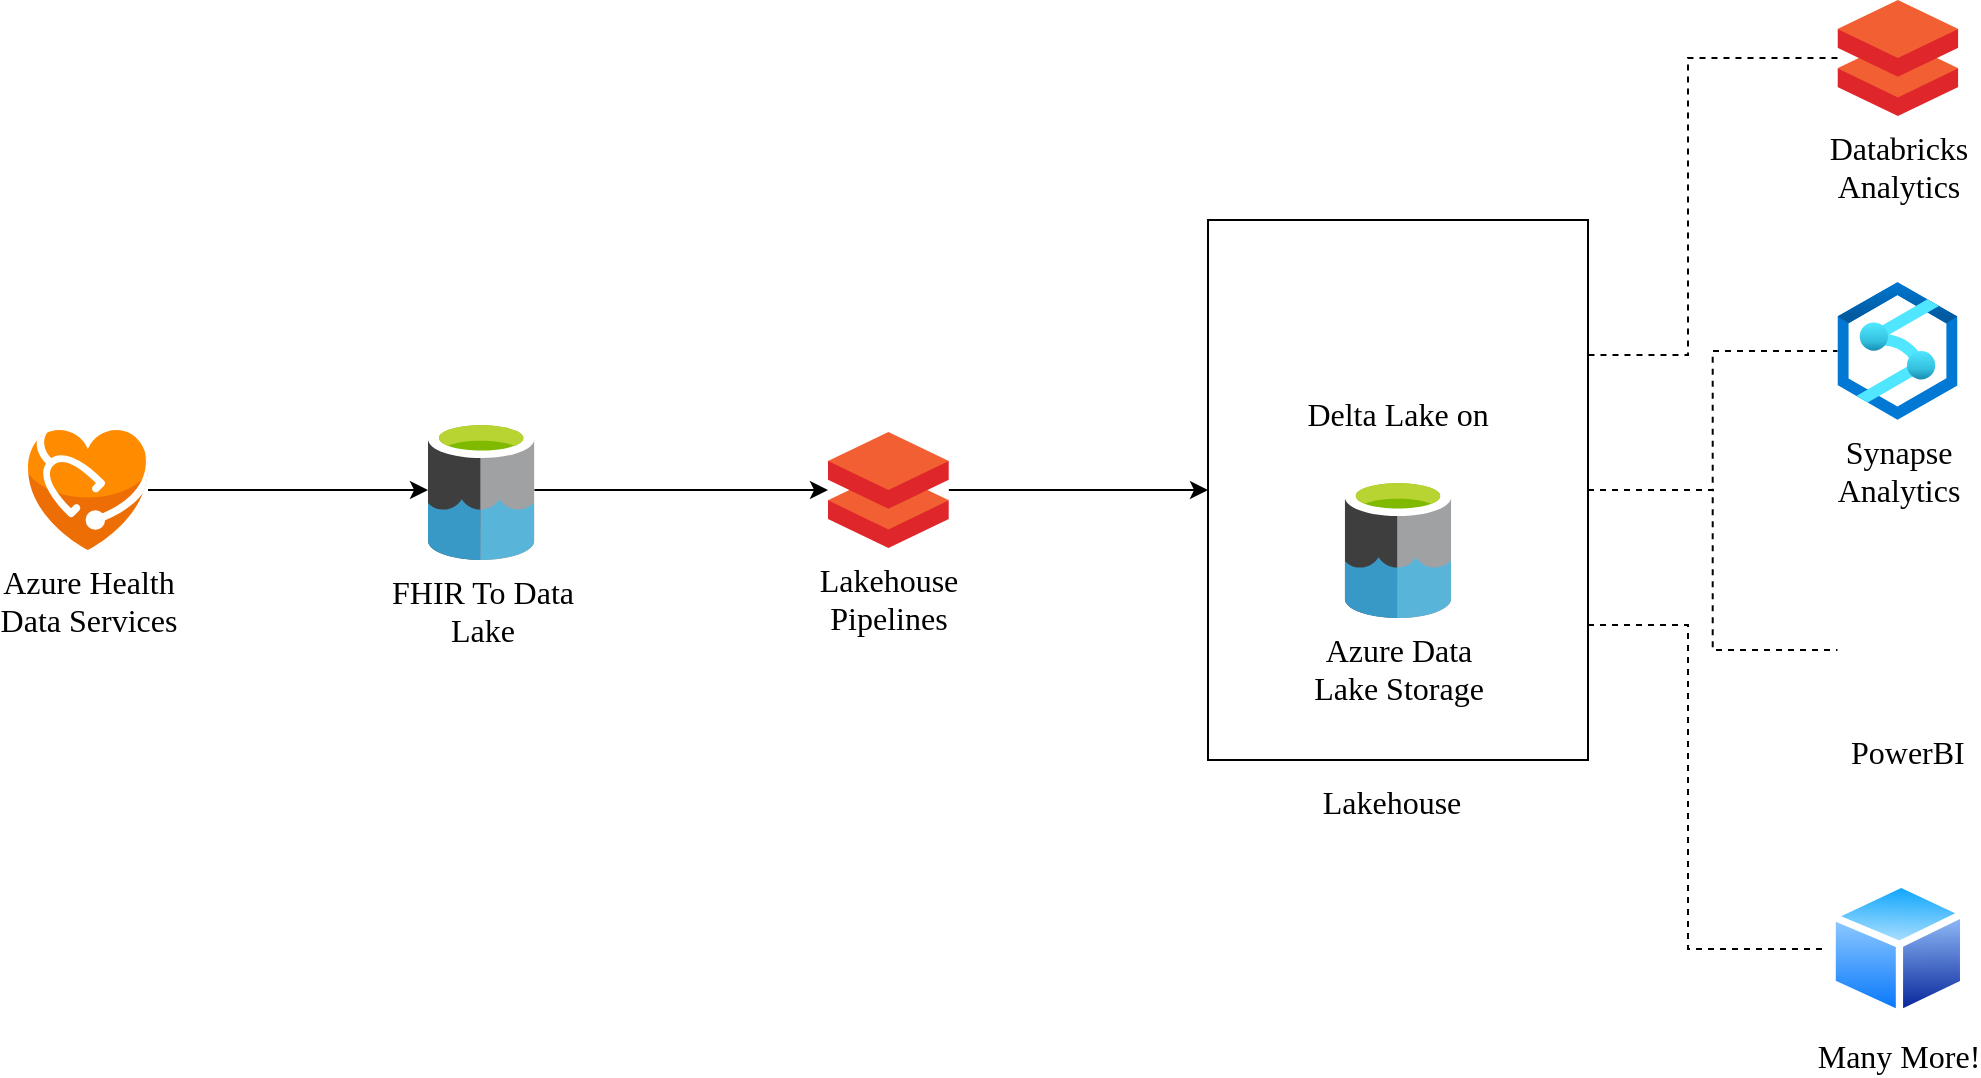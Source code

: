 <mxfile version="18.0.4" type="device" pages="8"><diagram id="oiq9FWovR6iuYxyjhoFK" name="Overview"><mxGraphModel dx="2413" dy="1338" grid="1" gridSize="10" guides="1" tooltips="1" connect="1" arrows="1" fold="1" page="1" pageScale="1" pageWidth="850" pageHeight="1100" math="0" shadow="0"><root><mxCell id="0"/><mxCell id="1" parent="0"/><mxCell id="FPqgPtRHdQn0dFtsHHNw-28" style="edgeStyle=orthogonalEdgeStyle;rounded=0;orthogonalLoop=1;jettySize=auto;html=1;" parent="1" source="FPqgPtRHdQn0dFtsHHNw-4" target="FPqgPtRHdQn0dFtsHHNw-17" edge="1"><mxGeometry relative="1" as="geometry"/></mxCell><mxCell id="FPqgPtRHdQn0dFtsHHNw-4" value="FHIR To Data &lt;br&gt;Lake" style="sketch=0;aspect=fixed;html=1;points=[];align=center;image;fontSize=16;image=img/lib/mscae/Data_Lake.svg;fontFamily=Quicksand;fontSource=https%3A%2F%2Ffonts.googleapis.com%2Fcss%3Ffamily%3DQuicksand;labelPosition=center;verticalLabelPosition=bottom;verticalAlign=top;" parent="1" vertex="1"><mxGeometry x="350" y="370" width="53.2" height="70" as="geometry"/></mxCell><mxCell id="FPqgPtRHdQn0dFtsHHNw-27" style="edgeStyle=orthogonalEdgeStyle;rounded=0;orthogonalLoop=1;jettySize=auto;html=1;" parent="1" source="FPqgPtRHdQn0dFtsHHNw-10" target="FPqgPtRHdQn0dFtsHHNw-4" edge="1"><mxGeometry relative="1" as="geometry"/></mxCell><mxCell id="FPqgPtRHdQn0dFtsHHNw-10" value="Azure Health&lt;br&gt;Data Services" style="sketch=0;aspect=fixed;html=1;points=[];align=center;image;fontSize=16;image=img/lib/mscae/Azure_API_for_FHIR.svg;fontFamily=Quicksand;fontSource=https%3A%2F%2Ffonts.googleapis.com%2Fcss%3Ffamily%3DQuicksand;" parent="1" vertex="1"><mxGeometry x="150" y="375" width="60" height="60" as="geometry"/></mxCell><mxCell id="FPqgPtRHdQn0dFtsHHNw-32" style="edgeStyle=orthogonalEdgeStyle;rounded=0;orthogonalLoop=1;jettySize=auto;html=1;fontSize=16;" parent="1" source="FPqgPtRHdQn0dFtsHHNw-17" target="FPqgPtRHdQn0dFtsHHNw-29" edge="1"><mxGeometry relative="1" as="geometry"/></mxCell><mxCell id="FPqgPtRHdQn0dFtsHHNw-17" value="&lt;span style=&quot;font-size: 16px;&quot;&gt;Lakehouse&lt;br&gt;Pipelines&lt;br&gt;&lt;/span&gt;" style="sketch=0;aspect=fixed;html=1;points=[];align=center;image;fontSize=12;image=img/lib/mscae/Databricks.svg;fontFamily=Quicksand;fontSource=https%3A%2F%2Ffonts.googleapis.com%2Fcss%3Ffamily%3DQuicksand;strokeColor=#FF1414;" parent="1" vertex="1"><mxGeometry x="550" y="376" width="60.42" height="58" as="geometry"/></mxCell><mxCell id="FPqgPtRHdQn0dFtsHHNw-35" style="edgeStyle=orthogonalEdgeStyle;rounded=0;orthogonalLoop=1;jettySize=auto;html=1;entryX=1;entryY=0.25;entryDx=0;entryDy=0;fontFamily=Quicksand;fontSource=https%3A%2F%2Ffonts.googleapis.com%2Fcss%3Ffamily%3DQuicksand;fontSize=16;endArrow=none;endFill=0;dashed=1;" parent="1" source="FPqgPtRHdQn0dFtsHHNw-34" target="FPqgPtRHdQn0dFtsHHNw-29" edge="1"><mxGeometry relative="1" as="geometry"><Array as="points"><mxPoint x="980" y="189"/><mxPoint x="980" y="338"/></Array></mxGeometry></mxCell><mxCell id="FPqgPtRHdQn0dFtsHHNw-34" value="&lt;span style=&quot;font-size: 16px;&quot;&gt;Databricks&lt;br&gt;Analytics&lt;br&gt;&lt;/span&gt;" style="sketch=0;aspect=fixed;html=1;points=[];align=center;image;fontSize=12;image=img/lib/mscae/Databricks.svg;fontFamily=Quicksand;fontSource=https%3A%2F%2Ffonts.googleapis.com%2Fcss%3Ffamily%3DQuicksand;strokeColor=#FF1414;" parent="1" vertex="1"><mxGeometry x="1054.74" y="160" width="60.42" height="58" as="geometry"/></mxCell><mxCell id="FPqgPtRHdQn0dFtsHHNw-36" value="Synapse&lt;br style=&quot;font-size: 16px;&quot;&gt;Analytics" style="aspect=fixed;html=1;points=[];align=center;image;fontSize=16;image=img/lib/azure2/databases/Azure_Synapse_Analytics.svg;fontFamily=Quicksand;fontSource=https%3A%2F%2Ffonts.googleapis.com%2Fcss%3Ffamily%3DQuicksand;" parent="1" vertex="1"><mxGeometry x="1054.74" y="301" width="60" height="69" as="geometry"/></mxCell><mxCell id="FPqgPtRHdQn0dFtsHHNw-37" style="edgeStyle=orthogonalEdgeStyle;rounded=0;orthogonalLoop=1;jettySize=auto;html=1;dashed=1;fontFamily=Quicksand;fontSource=https%3A%2F%2Ffonts.googleapis.com%2Fcss%3Ffamily%3DQuicksand;fontSize=16;endArrow=none;endFill=0;" parent="1" source="FPqgPtRHdQn0dFtsHHNw-29" target="FPqgPtRHdQn0dFtsHHNw-36" edge="1"><mxGeometry relative="1" as="geometry"/></mxCell><mxCell id="FPqgPtRHdQn0dFtsHHNw-39" value="PowerBI" style="shape=image;verticalLabelPosition=bottom;labelBackgroundColor=default;verticalAlign=top;aspect=fixed;imageAspect=0;image=https://e6.pngbyte.com/pngpicture/55181/png-Power-Bi-Microsoft-Power-Bi-Logo-Png-Picture-microsoft-icon.png;clipPath=inset(21.67% 20.89% 21.67% 20.55%);fontFamily=Quicksand;fontSource=https%3A%2F%2Ffonts.googleapis.com%2Fcss%3Ffamily%3DQuicksand;fontSize=16;" parent="1" vertex="1"><mxGeometry x="1054.74" y="450" width="70.41" height="70" as="geometry"/></mxCell><mxCell id="FPqgPtRHdQn0dFtsHHNw-40" value="Many More!" style="aspect=fixed;perimeter=ellipsePerimeter;html=1;align=center;shadow=0;dashed=0;spacingTop=3;image;image=img/lib/active_directory/generic_node.svg;fontFamily=Quicksand;fontSource=https%3A%2F%2Ffonts.googleapis.com%2Fcss%3Ffamily%3DQuicksand;fontSize=16;" parent="1" vertex="1"><mxGeometry x="1049.74" y="600" width="70.41" height="69" as="geometry"/></mxCell><mxCell id="FPqgPtRHdQn0dFtsHHNw-41" style="edgeStyle=orthogonalEdgeStyle;rounded=0;orthogonalLoop=1;jettySize=auto;html=1;entryX=0;entryY=0.5;entryDx=0;entryDy=0;dashed=1;fontFamily=Quicksand;fontSource=https%3A%2F%2Ffonts.googleapis.com%2Fcss%3Ffamily%3DQuicksand;fontSize=16;endArrow=none;endFill=0;" parent="1" source="FPqgPtRHdQn0dFtsHHNw-29" target="FPqgPtRHdQn0dFtsHHNw-39" edge="1"><mxGeometry relative="1" as="geometry"/></mxCell><mxCell id="FPqgPtRHdQn0dFtsHHNw-42" style="edgeStyle=orthogonalEdgeStyle;rounded=0;orthogonalLoop=1;jettySize=auto;html=1;entryX=0;entryY=0.5;entryDx=0;entryDy=0;dashed=1;fontFamily=Quicksand;fontSource=https%3A%2F%2Ffonts.googleapis.com%2Fcss%3Ffamily%3DQuicksand;fontSize=16;endArrow=none;endFill=0;exitX=1;exitY=0.75;exitDx=0;exitDy=0;" parent="1" source="FPqgPtRHdQn0dFtsHHNw-29" target="FPqgPtRHdQn0dFtsHHNw-40" edge="1"><mxGeometry relative="1" as="geometry"><Array as="points"><mxPoint x="980" y="473"/><mxPoint x="980" y="635"/></Array></mxGeometry></mxCell><mxCell id="CACAnMuVyZQ78-NOBqFD-1" value="" style="group" parent="1" vertex="1" connectable="0"><mxGeometry x="740" y="270" width="190" height="306" as="geometry"/></mxCell><mxCell id="FPqgPtRHdQn0dFtsHHNw-30" value="" style="group;labelPosition=center;verticalLabelPosition=bottom;align=center;verticalAlign=top;" parent="CACAnMuVyZQ78-NOBqFD-1" vertex="1" connectable="0"><mxGeometry width="190" height="270" as="geometry"/></mxCell><mxCell id="FPqgPtRHdQn0dFtsHHNw-29" value="" style="rounded=0;whiteSpace=wrap;html=1;align=center;" parent="FPqgPtRHdQn0dFtsHHNw-30" vertex="1"><mxGeometry width="190" height="270" as="geometry"/></mxCell><mxCell id="FPqgPtRHdQn0dFtsHHNw-23" value="Delta Lake on" style="shape=image;verticalLabelPosition=bottom;labelBackgroundColor=default;verticalAlign=top;aspect=fixed;imageAspect=0;image=https://streamsets.b-cdn.net/wp-content/uploads/delta-lake.png;fontFamily=Quicksand;fontSource=https%3A%2F%2Ffonts.googleapis.com%2Fcss%3Ffamily%3DQuicksand;fontSize=16;" parent="FPqgPtRHdQn0dFtsHHNw-30" vertex="1"><mxGeometry x="63.5" y="18" width="63" height="63" as="geometry"/></mxCell><mxCell id="FPqgPtRHdQn0dFtsHHNw-24" value="Azure Data &lt;br&gt;Lake Storage" style="sketch=0;aspect=fixed;html=1;points=[];align=center;image;fontSize=16;image=img/lib/mscae/Data_Lake.svg;fontFamily=Quicksand;fontSource=https%3A%2F%2Ffonts.googleapis.com%2Fcss%3Ffamily%3DQuicksand;labelPosition=center;verticalLabelPosition=bottom;verticalAlign=top;" parent="FPqgPtRHdQn0dFtsHHNw-30" vertex="1"><mxGeometry x="68.4" y="129" width="53.2" height="70" as="geometry"/></mxCell><mxCell id="FPqgPtRHdQn0dFtsHHNw-33" value="Lakehouse" style="text;html=1;strokeColor=none;fillColor=none;align=center;verticalAlign=middle;whiteSpace=wrap;rounded=0;fontSize=16;fontFamily=Quicksand;fontSource=https%3A%2F%2Ffonts.googleapis.com%2Fcss%3Ffamily%3DQuicksand;" parent="CACAnMuVyZQ78-NOBqFD-1" vertex="1"><mxGeometry x="62" y="276" width="60" height="30" as="geometry"/></mxCell></root></mxGraphModel></diagram><diagram id="5X7IJZjEklaa9wS_rxsn" name="FHIR to Data Lake"><mxGraphModel dx="2413" dy="1338" grid="1" gridSize="10" guides="1" tooltips="1" connect="1" arrows="1" fold="1" page="1" pageScale="1" pageWidth="850" pageHeight="1100" math="0" shadow="0"><root><mxCell id="0"/><mxCell id="1" parent="0"/><mxCell id="HmdYBHhEuonOLqzX8TXP-8" style="edgeStyle=orthogonalEdgeStyle;rounded=0;orthogonalLoop=1;jettySize=auto;html=1;entryX=-0.01;entryY=0.443;entryDx=0;entryDy=0;entryPerimeter=0;fontFamily=Quicksand;fontSource=https%3A%2F%2Ffonts.googleapis.com%2Fcss%3Ffamily%3DQuicksand;fontSize=12;" parent="1" source="HmdYBHhEuonOLqzX8TXP-3" target="HmdYBHhEuonOLqzX8TXP-6" edge="1"><mxGeometry relative="1" as="geometry"/></mxCell><mxCell id="HmdYBHhEuonOLqzX8TXP-3" value="&lt;font data-font-src=&quot;https://fonts.googleapis.com/css?family=Quicksand&quot; face=&quot;Quicksand&quot;&gt;FHIR-To-Data-Lake&lt;/font&gt;" style="aspect=fixed;html=1;points=[];align=center;image;fontSize=12;image=img/lib/azure2/compute/Function_Apps.svg;labelPosition=center;verticalLabelPosition=top;verticalAlign=bottom;" parent="1" vertex="1"><mxGeometry x="202" y="344" width="68" height="60" as="geometry"/></mxCell><mxCell id="HmdYBHhEuonOLqzX8TXP-6" value="" style="rounded=0;whiteSpace=wrap;html=1;fontFamily=Quicksand;fontSource=https%3A%2F%2Ffonts.googleapis.com%2Fcss%3Ffamily%3DQuicksand;fontSize=12;" parent="1" vertex="1"><mxGeometry x="358" y="206" width="400" height="380" as="geometry"/></mxCell><mxCell id="HmdYBHhEuonOLqzX8TXP-7" value="Azure Data Lake Gen 2" style="sketch=0;aspect=fixed;html=1;points=[];align=right;image;fontSize=16;image=img/lib/mscae/Data_Lake.svg;fontFamily=Quicksand;fontSource=https%3A%2F%2Ffonts.googleapis.com%2Fcss%3Ffamily%3DQuicksand;labelPosition=left;verticalLabelPosition=middle;verticalAlign=middle;spacingLeft=0;spacing=17;" parent="1" vertex="1"><mxGeometry x="690" y="140" width="68" height="89.47" as="geometry"/></mxCell><mxCell id="HmdYBHhEuonOLqzX8TXP-12" style="edgeStyle=orthogonalEdgeStyle;rounded=0;orthogonalLoop=1;jettySize=auto;html=1;entryX=0;entryY=0.5;entryDx=0;entryDy=0;entryPerimeter=0;fontFamily=Quicksand;fontSource=https%3A%2F%2Ffonts.googleapis.com%2Fcss%3Ffamily%3DQuicksand;fontSize=12;exitX=0.458;exitY=1.06;exitDx=0;exitDy=0;exitPerimeter=0;" parent="1" source="HmdYBHhEuonOLqzX8TXP-9" target="HmdYBHhEuonOLqzX8TXP-11" edge="1"><mxGeometry relative="1" as="geometry"><mxPoint x="492" y="291" as="sourcePoint"/><Array as="points"><mxPoint x="483" y="331"/></Array></mxGeometry></mxCell><mxCell id="HmdYBHhEuonOLqzX8TXP-9" value="" style="aspect=fixed;html=1;points=[];align=center;image;fontSize=12;image=img/lib/azure2/general/Folder_Blank.svg;fontFamily=Quicksand;fontSource=https%3A%2F%2Ffonts.googleapis.com%2Fcss%3Ffamily%3DQuicksand;" parent="1" vertex="1"><mxGeometry x="472" y="281" width="24.64" height="20" as="geometry"/></mxCell><mxCell id="HmdYBHhEuonOLqzX8TXP-10" value="YY/MM/DD" style="text;html=1;strokeColor=none;fillColor=none;align=center;verticalAlign=middle;whiteSpace=wrap;rounded=0;fontFamily=Quicksand;fontSource=https%3A%2F%2Ffonts.googleapis.com%2Fcss%3Ffamily%3DQuicksand;fontSize=12;" parent="1" vertex="1"><mxGeometry x="522" y="276" width="60" height="30" as="geometry"/></mxCell><mxCell id="HmdYBHhEuonOLqzX8TXP-16" style="edgeStyle=orthogonalEdgeStyle;rounded=0;orthogonalLoop=1;jettySize=auto;html=1;entryX=0;entryY=0.5;entryDx=0;entryDy=0;fontFamily=Quicksand;fontSource=https%3A%2F%2Ffonts.googleapis.com%2Fcss%3Ffamily%3DQuicksand;fontSize=12;exitX=0.332;exitY=1.026;exitDx=0;exitDy=0;exitPerimeter=0;" parent="1" source="HmdYBHhEuonOLqzX8TXP-11" target="HmdYBHhEuonOLqzX8TXP-15" edge="1"><mxGeometry relative="1" as="geometry"/></mxCell><mxCell id="HmdYBHhEuonOLqzX8TXP-11" value="" style="aspect=fixed;html=1;points=[];align=center;image;fontSize=12;image=img/lib/azure2/general/Folder_Blank.svg;fontFamily=Quicksand;fontSource=https%3A%2F%2Ffonts.googleapis.com%2Fcss%3Ffamily%3DQuicksand;" parent="1" vertex="1"><mxGeometry x="522" y="321" width="24.64" height="20" as="geometry"/></mxCell><mxCell id="HmdYBHhEuonOLqzX8TXP-13" value="&amp;lt;run guid&amp;gt;" style="text;html=1;strokeColor=none;fillColor=none;align=center;verticalAlign=middle;whiteSpace=wrap;rounded=0;fontFamily=Quicksand;fontSource=https%3A%2F%2Ffonts.googleapis.com%2Fcss%3Ffamily%3DQuicksand;fontSize=12;" parent="1" vertex="1"><mxGeometry x="555" y="316" width="80" height="30" as="geometry"/></mxCell><mxCell id="HmdYBHhEuonOLqzX8TXP-19" style="edgeStyle=orthogonalEdgeStyle;rounded=0;orthogonalLoop=1;jettySize=auto;html=1;entryX=-0.043;entryY=0.621;entryDx=0;entryDy=0;entryPerimeter=0;fontFamily=Quicksand;fontSource=https%3A%2F%2Ffonts.googleapis.com%2Fcss%3Ffamily%3DQuicksand;fontSize=12;exitX=0.458;exitY=0.99;exitDx=0;exitDy=0;exitPerimeter=0;" parent="1" source="HmdYBHhEuonOLqzX8TXP-14" target="HmdYBHhEuonOLqzX8TXP-9" edge="1"><mxGeometry relative="1" as="geometry"><Array as="points"><mxPoint x="441" y="293"/><mxPoint x="471" y="293"/></Array></mxGeometry></mxCell><mxCell id="HmdYBHhEuonOLqzX8TXP-14" value="" style="aspect=fixed;html=1;points=[];align=center;image;fontSize=12;image=img/lib/azure2/general/Folder_Blank.svg;fontFamily=Quicksand;fontSource=https%3A%2F%2Ffonts.googleapis.com%2Fcss%3Ffamily%3DQuicksand;" parent="1" vertex="1"><mxGeometry x="430" y="236.47" width="24.64" height="20" as="geometry"/></mxCell><mxCell id="HmdYBHhEuonOLqzX8TXP-15" value="" style="shape=image;imageAspect=0;aspect=fixed;verticalLabelPosition=bottom;verticalAlign=top;fontFamily=Quicksand;fontSource=https%3A%2F%2Ffonts.googleapis.com%2Fcss%3Ffamily%3DQuicksand;fontSize=12;image=https://upload.wikimedia.org/wikipedia/commons/thumb/4/47/Apache_Parquet_logo.svg/800px-Apache_Parquet_logo.svg.png;clipPath=inset(0% 73% 0.82% 0%);" parent="1" vertex="1"><mxGeometry x="572" y="366" width="40.17" height="30" as="geometry"/></mxCell><mxCell id="HmdYBHhEuonOLqzX8TXP-18" value="Resource Type" style="text;html=1;strokeColor=none;fillColor=none;align=center;verticalAlign=middle;whiteSpace=wrap;rounded=0;fontFamily=Quicksand;fontSource=https%3A%2F%2Ffonts.googleapis.com%2Fcss%3Ffamily%3DQuicksand;fontSize=12;" parent="1" vertex="1"><mxGeometry x="467" y="231.47" width="88" height="30" as="geometry"/></mxCell><mxCell id="HmdYBHhEuonOLqzX8TXP-20" value="Resource.parquet" style="text;html=1;strokeColor=none;fillColor=none;align=center;verticalAlign=middle;whiteSpace=wrap;rounded=0;fontFamily=Quicksand;fontSource=https%3A%2F%2Ffonts.googleapis.com%2Fcss%3Ffamily%3DQuicksand;fontSize=12;" parent="1" vertex="1"><mxGeometry x="632" y="366" width="80" height="30" as="geometry"/></mxCell><mxCell id="HmdYBHhEuonOLqzX8TXP-21" value="" style="endArrow=classic;html=1;rounded=0;fontFamily=Quicksand;fontSource=https%3A%2F%2Ffonts.googleapis.com%2Fcss%3Ffamily%3DQuicksand;fontSize=12;exitX=0.342;exitY=1.045;exitDx=0;exitDy=0;exitPerimeter=0;" parent="1" source="HmdYBHhEuonOLqzX8TXP-11" edge="1"><mxGeometry width="50" height="50" relative="1" as="geometry"><mxPoint x="460" y="496" as="sourcePoint"/><mxPoint x="570" y="436" as="targetPoint"/><Array as="points"><mxPoint x="530" y="436"/></Array></mxGeometry></mxCell><mxCell id="HmdYBHhEuonOLqzX8TXP-22" value="" style="endArrow=classic;html=1;rounded=0;fontFamily=Quicksand;fontSource=https%3A%2F%2Ffonts.googleapis.com%2Fcss%3Ffamily%3DQuicksand;fontSize=12;exitX=0.342;exitY=1.045;exitDx=0;exitDy=0;exitPerimeter=0;" parent="1" edge="1"><mxGeometry width="50" height="50" relative="1" as="geometry"><mxPoint x="483.427" y="321" as="sourcePoint"/><mxPoint x="530" y="496" as="targetPoint"/><Array as="points"><mxPoint x="483" y="496"/></Array></mxGeometry></mxCell><mxCell id="HmdYBHhEuonOLqzX8TXP-23" value="..." style="text;html=1;strokeColor=none;fillColor=none;align=center;verticalAlign=middle;whiteSpace=wrap;rounded=0;fontFamily=Quicksand;fontSource=https%3A%2F%2Ffonts.googleapis.com%2Fcss%3Ffamily%3DQuicksand;fontSize=12;" parent="1" vertex="1"><mxGeometry x="572" y="417" width="40" height="30" as="geometry"/></mxCell><mxCell id="HmdYBHhEuonOLqzX8TXP-24" value="..." style="text;html=1;strokeColor=none;fillColor=none;align=center;verticalAlign=middle;whiteSpace=wrap;rounded=0;fontFamily=Quicksand;fontSource=https%3A%2F%2Ffonts.googleapis.com%2Fcss%3Ffamily%3DQuicksand;fontSize=12;" parent="1" vertex="1"><mxGeometry x="522" y="478" width="40" height="30" as="geometry"/></mxCell><mxCell id="HmdYBHhEuonOLqzX8TXP-25" value="" style="endArrow=classic;html=1;rounded=0;fontFamily=Quicksand;fontSource=https%3A%2F%2Ffonts.googleapis.com%2Fcss%3Ffamily%3DQuicksand;fontSize=12;exitX=0.342;exitY=1.045;exitDx=0;exitDy=0;exitPerimeter=0;" parent="1" edge="1"><mxGeometry width="50" height="50" relative="1" as="geometry"><mxPoint x="441.427" y="267" as="sourcePoint"/><mxPoint x="490" y="556" as="targetPoint"/><Array as="points"><mxPoint x="441" y="556"/></Array></mxGeometry></mxCell><mxCell id="HmdYBHhEuonOLqzX8TXP-26" value="..." style="text;html=1;strokeColor=none;fillColor=none;align=center;verticalAlign=middle;whiteSpace=wrap;rounded=0;fontFamily=Quicksand;fontSource=https%3A%2F%2Ffonts.googleapis.com%2Fcss%3Ffamily%3DQuicksand;fontSize=12;" parent="1" vertex="1"><mxGeometry x="495.64" y="537" width="40" height="30" as="geometry"/></mxCell><mxCell id="k7a7UZUWtsAeudSappzY-3" value="" style="edgeStyle=orthogonalEdgeStyle;rounded=0;orthogonalLoop=1;jettySize=auto;html=1;" parent="1" source="k7a7UZUWtsAeudSappzY-2" target="HmdYBHhEuonOLqzX8TXP-3" edge="1"><mxGeometry relative="1" as="geometry"/></mxCell><mxCell id="k7a7UZUWtsAeudSappzY-2" value="Azure Health&lt;br&gt;Data Services" style="sketch=0;aspect=fixed;html=1;points=[];align=center;image;fontSize=12;image=img/lib/mscae/Azure_API_for_FHIR.svg;fontFamily=Quicksand;fontSource=https%3A%2F%2Ffonts.googleapis.com%2Fcss%3Ffamily%3DQuicksand;" parent="1" vertex="1"><mxGeometry x="206" y="500" width="60" height="60" as="geometry"/></mxCell><mxCell id="k7a7UZUWtsAeudSappzY-6" style="edgeStyle=orthogonalEdgeStyle;rounded=0;orthogonalLoop=1;jettySize=auto;html=1;" parent="1" source="k7a7UZUWtsAeudSappzY-5" target="HmdYBHhEuonOLqzX8TXP-3" edge="1"><mxGeometry relative="1" as="geometry"><mxPoint x="200" y="381" as="targetPoint"/></mxGeometry></mxCell><mxCell id="k7a7UZUWtsAeudSappzY-5" value="Triggers Every 5&lt;br&gt;Minutes (default)" style="sketch=0;aspect=fixed;html=1;points=[];align=center;image;fontSize=12;image=img/lib/mscae/Clock.svg;fontFamily=Quicksand;fontSource=https%3A%2F%2Ffonts.googleapis.com%2Fcss%3Ffamily%3DQuicksand;" parent="1" vertex="1"><mxGeometry x="40" y="344" width="60" height="60" as="geometry"/></mxCell><mxCell id="R9_KlDXj7zA9Oh2-kCau-1" value="&lt;span style=&quot;color: rgb(0, 0, 0); font-size: 16px;&quot;&gt;Resources created or modified since the last run are saved to the Data Lake&lt;/span&gt;" style="rounded=0;whiteSpace=wrap;html=1;fontFamily=Quicksand;fontSource=https%3A%2F%2Ffonts.googleapis.com%2Fcss%3Ffamily%3DQuicksand;fontSize=18;fillColor=#f5f5f5;fontColor=#333333;strokeColor=#666666;" parent="1" vertex="1"><mxGeometry x="810" y="299" width="190" height="150" as="geometry"/></mxCell></root></mxGraphModel></diagram><diagram name="Auto Loader" id="OCeYLNbXoMgWlTLuljgY"><mxGraphModel dx="2413" dy="1338" grid="1" gridSize="10" guides="1" tooltips="1" connect="1" arrows="1" fold="1" page="1" pageScale="1" pageWidth="850" pageHeight="1100" math="0" shadow="0"><root><mxCell id="9dftgYTfeMU-ZCBFENKB-0"/><mxCell id="9dftgYTfeMU-ZCBFENKB-1" parent="9dftgYTfeMU-ZCBFENKB-0"/><mxCell id="la3qhfdtAORxosJC2KKm-57" value="" style="rounded=0;whiteSpace=wrap;html=1;fontFamily=Quicksand;fontSource=https%3A%2F%2Ffonts.googleapis.com%2Fcss%3Ffamily%3DQuicksand;fontSize=12;" parent="9dftgYTfeMU-ZCBFENKB-1" vertex="1"><mxGeometry x="225" y="325" width="400" height="474" as="geometry"/></mxCell><mxCell id="9dftgYTfeMU-ZCBFENKB-13" style="edgeStyle=orthogonalEdgeStyle;rounded=0;orthogonalLoop=1;jettySize=auto;html=1;labelBackgroundColor=none;fontFamily=Quicksand;fontSource=https%3A%2F%2Ffonts.googleapis.com%2Fcss%3Ffamily%3DQuicksand;fontSize=16;" parent="9dftgYTfeMU-ZCBFENKB-1" source="JHEWi7lOFTAR-U5WZJAy-4" target="zz5uM5h1WHVNQFxpgXDw-3" edge="1"><mxGeometry relative="1" as="geometry"><mxPoint x="1170" y="592.059" as="targetPoint"/></mxGeometry></mxCell><mxCell id="la3qhfdtAORxosJC2KKm-55" style="edgeStyle=orthogonalEdgeStyle;rounded=0;orthogonalLoop=1;jettySize=auto;html=1;entryX=-0.01;entryY=0.443;entryDx=0;entryDy=0;entryPerimeter=0;fontFamily=Quicksand;fontSource=https%3A%2F%2Ffonts.googleapis.com%2Fcss%3Ffamily%3DQuicksand;fontSize=12;" parent="9dftgYTfeMU-ZCBFENKB-1" source="la3qhfdtAORxosJC2KKm-56" target="la3qhfdtAORxosJC2KKm-57" edge="1"><mxGeometry relative="1" as="geometry"/></mxCell><mxCell id="la3qhfdtAORxosJC2KKm-56" value="&lt;font data-font-src=&quot;https://fonts.googleapis.com/css?family=Quicksand&quot; face=&quot;Quicksand&quot;&gt;FHIR-To-Data-Lake&lt;/font&gt;" style="aspect=fixed;html=1;points=[];align=center;image;fontSize=12;image=img/lib/azure2/compute/Function_Apps.svg;labelPosition=center;verticalLabelPosition=top;verticalAlign=bottom;" parent="9dftgYTfeMU-ZCBFENKB-1" vertex="1"><mxGeometry x="52" y="505" width="68" height="60" as="geometry"/></mxCell><mxCell id="la3qhfdtAORxosJC2KKm-58" value="Azure Data Lake Gen 2" style="sketch=0;aspect=fixed;html=1;points=[];align=right;image;fontSize=16;image=img/lib/mscae/Data_Lake.svg;fontFamily=Quicksand;fontSource=https%3A%2F%2Ffonts.googleapis.com%2Fcss%3Ffamily%3DQuicksand;labelPosition=left;verticalLabelPosition=middle;verticalAlign=middle;spacingLeft=0;spacing=17;" parent="9dftgYTfeMU-ZCBFENKB-1" vertex="1"><mxGeometry x="579" y="280" width="68" height="89.47" as="geometry"/></mxCell><mxCell id="la3qhfdtAORxosJC2KKm-59" style="edgeStyle=orthogonalEdgeStyle;rounded=0;orthogonalLoop=1;jettySize=auto;html=1;entryX=0;entryY=0.5;entryDx=0;entryDy=0;entryPerimeter=0;fontFamily=Quicksand;fontSource=https%3A%2F%2Ffonts.googleapis.com%2Fcss%3Ffamily%3DQuicksand;fontSize=12;exitX=0.458;exitY=1.06;exitDx=0;exitDy=0;exitPerimeter=0;" parent="9dftgYTfeMU-ZCBFENKB-1" source="la3qhfdtAORxosJC2KKm-60" target="la3qhfdtAORxosJC2KKm-63" edge="1"><mxGeometry relative="1" as="geometry"><mxPoint x="349" y="510.03" as="sourcePoint"/><Array as="points"><mxPoint x="340" y="550.03"/></Array></mxGeometry></mxCell><mxCell id="la3qhfdtAORxosJC2KKm-89" style="edgeStyle=orthogonalEdgeStyle;rounded=0;orthogonalLoop=1;jettySize=auto;html=1;entryX=-0.035;entryY=0.552;entryDx=0;entryDy=0;entryPerimeter=0;fontFamily=Quicksand;fontSource=https%3A%2F%2Ffonts.googleapis.com%2Fcss%3Ffamily%3DQuicksand;fontSize=21;startArrow=none;startFill=0;endArrow=classic;endFill=1;" parent="9dftgYTfeMU-ZCBFENKB-1" edge="1"><mxGeometry relative="1" as="geometry"><mxPoint x="339" y="639" as="sourcePoint"/><mxPoint x="377.138" y="740.07" as="targetPoint"/><Array as="points"><mxPoint x="339" y="639.03"/><mxPoint x="340" y="639.03"/><mxPoint x="340" y="740.03"/></Array></mxGeometry></mxCell><mxCell id="la3qhfdtAORxosJC2KKm-60" value="" style="aspect=fixed;html=1;points=[];align=center;image;fontSize=12;image=img/lib/azure2/general/Folder_Blank.svg;fontFamily=Quicksand;fontSource=https%3A%2F%2Ffonts.googleapis.com%2Fcss%3Ffamily%3DQuicksand;" parent="9dftgYTfeMU-ZCBFENKB-1" vertex="1"><mxGeometry x="329" y="500.03" width="24.64" height="20" as="geometry"/></mxCell><mxCell id="la3qhfdtAORxosJC2KKm-61" value="2022/05/22" style="text;html=1;strokeColor=none;fillColor=none;align=left;verticalAlign=middle;whiteSpace=wrap;rounded=0;fontFamily=Quicksand;fontSource=https%3A%2F%2Ffonts.googleapis.com%2Fcss%3Ffamily%3DQuicksand;fontSize=14;" parent="9dftgYTfeMU-ZCBFENKB-1" vertex="1"><mxGeometry x="368" y="495.03" width="148" height="30" as="geometry"/></mxCell><mxCell id="la3qhfdtAORxosJC2KKm-62" style="edgeStyle=orthogonalEdgeStyle;rounded=0;orthogonalLoop=1;jettySize=auto;html=1;entryX=0;entryY=0.5;entryDx=0;entryDy=0;fontFamily=Quicksand;fontSource=https%3A%2F%2Ffonts.googleapis.com%2Fcss%3Ffamily%3DQuicksand;fontSize=12;exitX=0.332;exitY=1.026;exitDx=0;exitDy=0;exitPerimeter=0;" parent="9dftgYTfeMU-ZCBFENKB-1" source="la3qhfdtAORxosJC2KKm-63" target="la3qhfdtAORxosJC2KKm-67" edge="1"><mxGeometry relative="1" as="geometry"/></mxCell><mxCell id="la3qhfdtAORxosJC2KKm-63" value="" style="aspect=fixed;html=1;points=[];align=center;image;fontSize=12;image=img/lib/azure2/general/Folder_Blank.svg;fontFamily=Quicksand;fontSource=https%3A%2F%2Ffonts.googleapis.com%2Fcss%3Ffamily%3DQuicksand;" parent="9dftgYTfeMU-ZCBFENKB-1" vertex="1"><mxGeometry x="379" y="540.03" width="24.64" height="20" as="geometry"/></mxCell><mxCell id="la3qhfdtAORxosJC2KKm-64" value="&lt;span style=&quot;color: rgb(50, 49, 48); font-size: 13px; text-align: start; background-color: rgb(255, 255, 255);&quot;&gt;03bb915e1f82...&lt;/span&gt;" style="text;html=1;strokeColor=none;fillColor=none;align=center;verticalAlign=middle;whiteSpace=wrap;rounded=0;fontFamily=Quicksand;fontSource=https%3A%2F%2Ffonts.googleapis.com%2Fcss%3Ffamily%3DQuicksand;fontSize=12;" parent="9dftgYTfeMU-ZCBFENKB-1" vertex="1"><mxGeometry x="412" y="535.03" width="80" height="30" as="geometry"/></mxCell><mxCell id="la3qhfdtAORxosJC2KKm-93" style="edgeStyle=orthogonalEdgeStyle;rounded=0;orthogonalLoop=1;jettySize=auto;html=1;fontFamily=Quicksand;fontSource=https%3A%2F%2Ffonts.googleapis.com%2Fcss%3Ffamily%3DQuicksand;fontSize=18;startArrow=none;startFill=0;endArrow=classic;endFill=1;" parent="9dftgYTfeMU-ZCBFENKB-1" edge="1"><mxGeometry relative="1" as="geometry"><mxPoint x="291" y="418" as="sourcePoint"/><mxPoint x="323" y="462" as="targetPoint"/><Array as="points"><mxPoint x="291" y="462"/></Array></mxGeometry></mxCell><mxCell id="la3qhfdtAORxosJC2KKm-66" value="" style="aspect=fixed;html=1;points=[];align=center;image;fontSize=12;image=img/lib/azure2/general/Folder_Blank.svg;fontFamily=Quicksand;fontSource=https%3A%2F%2Ffonts.googleapis.com%2Fcss%3Ffamily%3DQuicksand;" parent="9dftgYTfeMU-ZCBFENKB-1" vertex="1"><mxGeometry x="280" y="369.47" width="24.64" height="20" as="geometry"/></mxCell><mxCell id="la3qhfdtAORxosJC2KKm-67" value="" style="shape=image;imageAspect=0;aspect=fixed;verticalLabelPosition=bottom;verticalAlign=top;fontFamily=Quicksand;fontSource=https%3A%2F%2Ffonts.googleapis.com%2Fcss%3Ffamily%3DQuicksand;fontSize=12;image=https://upload.wikimedia.org/wikipedia/commons/thumb/4/47/Apache_Parquet_logo.svg/800px-Apache_Parquet_logo.svg.png;clipPath=inset(0% 73% 0.82% 0%);" parent="9dftgYTfeMU-ZCBFENKB-1" vertex="1"><mxGeometry x="429" y="585.03" width="40.17" height="30" as="geometry"/></mxCell><mxCell id="la3qhfdtAORxosJC2KKm-68" value="Patient" style="text;html=1;strokeColor=none;fillColor=none;align=center;verticalAlign=middle;whiteSpace=wrap;rounded=0;fontFamily=Quicksand;fontSource=https%3A%2F%2Ffonts.googleapis.com%2Fcss%3Ffamily%3DQuicksand;fontSize=14;" parent="9dftgYTfeMU-ZCBFENKB-1" vertex="1"><mxGeometry x="297" y="364.47" width="88" height="30" as="geometry"/></mxCell><mxCell id="la3qhfdtAORxosJC2KKm-69" value="Patient_03b....parquet" style="text;html=1;strokeColor=none;fillColor=none;align=center;verticalAlign=middle;whiteSpace=wrap;rounded=0;fontFamily=Quicksand;fontSource=https%3A%2F%2Ffonts.googleapis.com%2Fcss%3Ffamily%3DQuicksand;fontSize=12;" parent="9dftgYTfeMU-ZCBFENKB-1" vertex="1"><mxGeometry x="496" y="585.03" width="80" height="30" as="geometry"/></mxCell><mxCell id="la3qhfdtAORxosJC2KKm-71" value="" style="endArrow=classic;html=1;rounded=0;fontFamily=Quicksand;fontSource=https%3A%2F%2Ffonts.googleapis.com%2Fcss%3Ffamily%3DQuicksand;fontSize=12;exitX=0.455;exitY=0.967;exitDx=0;exitDy=0;exitPerimeter=0;entryX=-0.041;entryY=0.4;entryDx=0;entryDy=0;entryPerimeter=0;" parent="9dftgYTfeMU-ZCBFENKB-1" source="la3qhfdtAORxosJC2KKm-60" target="la3qhfdtAORxosJC2KKm-83" edge="1"><mxGeometry width="50" height="50" relative="1" as="geometry"><mxPoint x="340.427" y="540.03" as="sourcePoint"/><mxPoint x="387" y="715.03" as="targetPoint"/><Array as="points"><mxPoint x="340" y="639.03"/></Array></mxGeometry></mxCell><mxCell id="la3qhfdtAORxosJC2KKm-74" value="" style="endArrow=classic;html=1;rounded=0;fontFamily=Quicksand;fontSource=https%3A%2F%2Ffonts.googleapis.com%2Fcss%3Ffamily%3DQuicksand;fontSize=12;" parent="9dftgYTfeMU-ZCBFENKB-1" edge="1"><mxGeometry width="50" height="50" relative="1" as="geometry"><mxPoint x="291" y="391" as="sourcePoint"/><mxPoint x="324" y="418" as="targetPoint"/><Array as="points"><mxPoint x="291" y="418"/></Array></mxGeometry></mxCell><mxCell id="la3qhfdtAORxosJC2KKm-81" value="" style="aspect=fixed;html=1;points=[];align=center;image;fontSize=12;image=img/lib/azure2/general/Folder_Blank.svg;fontFamily=Quicksand;fontSource=https%3A%2F%2Ffonts.googleapis.com%2Fcss%3Ffamily%3DQuicksand;" parent="9dftgYTfeMU-ZCBFENKB-1" vertex="1"><mxGeometry x="328.68" y="403.5" width="24.64" height="20" as="geometry"/></mxCell><mxCell id="la3qhfdtAORxosJC2KKm-82" value="2022/05/20" style="text;html=1;strokeColor=none;fillColor=none;align=left;verticalAlign=middle;whiteSpace=wrap;rounded=0;fontFamily=Quicksand;fontSource=https%3A%2F%2Ffonts.googleapis.com%2Fcss%3Ffamily%3DQuicksand;fontSize=14;" parent="9dftgYTfeMU-ZCBFENKB-1" vertex="1"><mxGeometry x="368" y="398.5" width="128" height="30" as="geometry"/></mxCell><mxCell id="la3qhfdtAORxosJC2KKm-83" value="" style="aspect=fixed;html=1;points=[];align=center;image;fontSize=12;image=img/lib/azure2/general/Folder_Blank.svg;fontFamily=Quicksand;fontSource=https%3A%2F%2Ffonts.googleapis.com%2Fcss%3Ffamily%3DQuicksand;" parent="9dftgYTfeMU-ZCBFENKB-1" vertex="1"><mxGeometry x="379" y="631.03" width="24.64" height="20" as="geometry"/></mxCell><mxCell id="la3qhfdtAORxosJC2KKm-84" style="edgeStyle=orthogonalEdgeStyle;rounded=0;orthogonalLoop=1;jettySize=auto;html=1;entryX=0;entryY=0.5;entryDx=0;entryDy=0;fontFamily=Quicksand;fontSource=https%3A%2F%2Ffonts.googleapis.com%2Fcss%3Ffamily%3DQuicksand;fontSize=12;exitX=0.487;exitY=1;exitDx=0;exitDy=0;exitPerimeter=0;" parent="9dftgYTfeMU-ZCBFENKB-1" source="la3qhfdtAORxosJC2KKm-83" target="la3qhfdtAORxosJC2KKm-85" edge="1"><mxGeometry relative="1" as="geometry"><mxPoint x="379.0" y="659.05" as="sourcePoint"/></mxGeometry></mxCell><mxCell id="la3qhfdtAORxosJC2KKm-85" value="" style="shape=image;imageAspect=0;aspect=fixed;verticalLabelPosition=bottom;verticalAlign=top;fontFamily=Quicksand;fontSource=https%3A%2F%2Ffonts.googleapis.com%2Fcss%3Ffamily%3DQuicksand;fontSize=12;image=https://upload.wikimedia.org/wikipedia/commons/thumb/4/47/Apache_Parquet_logo.svg/800px-Apache_Parquet_logo.svg.png;clipPath=inset(0% 73% 0.82% 0%);" parent="9dftgYTfeMU-ZCBFENKB-1" vertex="1"><mxGeometry x="420.82" y="683.53" width="40.17" height="30" as="geometry"/></mxCell><mxCell id="la3qhfdtAORxosJC2KKm-86" value="&lt;span style=&quot;color: rgb(50, 49, 48); font-size: 12px; text-align: start; background-color: rgb(255, 255, 255);&quot;&gt;fbb62378f2e3&lt;/span&gt;" style="text;html=1;strokeColor=none;fillColor=none;align=center;verticalAlign=middle;whiteSpace=wrap;rounded=0;fontFamily=Quicksand;fontSource=https%3A%2F%2Ffonts.googleapis.com%2Fcss%3Ffamily%3DQuicksand;fontSize=12;" parent="9dftgYTfeMU-ZCBFENKB-1" vertex="1"><mxGeometry x="407.09" y="626.03" width="80" height="30" as="geometry"/></mxCell><mxCell id="la3qhfdtAORxosJC2KKm-87" value="" style="aspect=fixed;html=1;points=[];align=center;image;fontSize=12;image=img/lib/azure2/general/Folder_Blank.svg;fontFamily=Quicksand;fontSource=https%3A%2F%2Ffonts.googleapis.com%2Fcss%3Ffamily%3DQuicksand;" parent="9dftgYTfeMU-ZCBFENKB-1" vertex="1"><mxGeometry x="379" y="729.03" width="24.64" height="20" as="geometry"/></mxCell><mxCell id="la3qhfdtAORxosJC2KKm-88" value="&lt;span style=&quot;color: rgb(50, 49, 48); font-size: 21px; text-align: start; background-color: rgb(255, 255, 255);&quot;&gt;...&lt;/span&gt;" style="text;html=1;strokeColor=none;fillColor=none;align=center;verticalAlign=middle;whiteSpace=wrap;rounded=0;fontFamily=Quicksand;fontSource=https%3A%2F%2Ffonts.googleapis.com%2Fcss%3Ffamily%3DQuicksand;fontSize=21;" parent="9dftgYTfeMU-ZCBFENKB-1" vertex="1"><mxGeometry x="385" y="719.03" width="80" height="30" as="geometry"/></mxCell><mxCell id="la3qhfdtAORxosJC2KKm-91" value="" style="aspect=fixed;html=1;points=[];align=center;image;fontSize=12;image=img/lib/azure2/general/Folder_Blank.svg;fontFamily=Quicksand;fontSource=https%3A%2F%2Ffonts.googleapis.com%2Fcss%3Ffamily%3DQuicksand;" parent="9dftgYTfeMU-ZCBFENKB-1" vertex="1"><mxGeometry x="328.68" y="450.5" width="24.64" height="20" as="geometry"/></mxCell><mxCell id="la3qhfdtAORxosJC2KKm-94" value="Patient_fbb....parquet" style="text;html=1;strokeColor=none;fillColor=none;align=center;verticalAlign=middle;whiteSpace=wrap;rounded=0;fontFamily=Quicksand;fontSource=https%3A%2F%2Ffonts.googleapis.com%2Fcss%3Ffamily%3DQuicksand;fontSize=12;" parent="9dftgYTfeMU-ZCBFENKB-1" vertex="1"><mxGeometry x="492" y="683.53" width="80" height="30" as="geometry"/></mxCell><mxCell id="nQdrdEmUlFAJT8dB4syK-0" value="" style="endArrow=none;dashed=1;html=1;dashPattern=1 3;strokeWidth=2;rounded=0;fontFamily=Quicksand;fontSource=https%3A%2F%2Ffonts.googleapis.com%2Fcss%3Ffamily%3DQuicksand;fontSize=18;startArrow=classic;startFill=1;" parent="9dftgYTfeMU-ZCBFENKB-1" edge="1"><mxGeometry width="50" height="50" relative="1" as="geometry"><mxPoint x="480" y="510.389" as="sourcePoint"/><mxPoint x="730" y="510" as="targetPoint"/></mxGeometry></mxCell><mxCell id="zz5uM5h1WHVNQFxpgXDw-11" value="Only latest directory &lt;br&gt;is scanned" style="edgeLabel;html=1;align=center;verticalAlign=middle;resizable=0;points=[];fontSize=18;fontFamily=Quicksand;" parent="nQdrdEmUlFAJT8dB4syK-0" vertex="1" connectable="0"><mxGeometry x="0.508" y="2" relative="1" as="geometry"><mxPoint x="-43" y="-28" as="offset"/></mxGeometry></mxCell><mxCell id="zz5uM5h1WHVNQFxpgXDw-6" value="" style="group" parent="9dftgYTfeMU-ZCBFENKB-1" vertex="1" connectable="0"><mxGeometry x="1080" y="540.03" width="97" height="102" as="geometry"/></mxCell><mxCell id="zz5uM5h1WHVNQFxpgXDw-4" value="" style="sketch=0;aspect=fixed;html=1;points=[];align=center;image;fontSize=16;image=img/lib/mscae/Data_Lake.svg;fontFamily=Quicksand;fontSource=https%3A%2F%2Ffonts.googleapis.com%2Fcss%3Ffamily%3DQuicksand;labelPosition=center;verticalLabelPosition=bottom;verticalAlign=top;" parent="zz5uM5h1WHVNQFxpgXDw-6" vertex="1"><mxGeometry x="59" y="52" width="38" height="50" as="geometry"/></mxCell><mxCell id="zz5uM5h1WHVNQFxpgXDw-3" value="Patient Delta&#10;Table" style="shape=image;verticalLabelPosition=top;labelBackgroundColor=default;verticalAlign=bottom;aspect=fixed;imageAspect=0;image=https://streamsets.b-cdn.net/wp-content/uploads/delta-lake.png;fontFamily=Quicksand;fontSource=https%3A%2F%2Ffonts.googleapis.com%2Fcss%3Ffamily%3DQuicksand;fontSize=16;labelPosition=center;align=center;" parent="zz5uM5h1WHVNQFxpgXDw-6" vertex="1"><mxGeometry width="87.53" height="87.53" as="geometry"/></mxCell><mxCell id="zz5uM5h1WHVNQFxpgXDw-8" value="2022/05/21" style="text;html=1;strokeColor=none;fillColor=none;align=left;verticalAlign=middle;whiteSpace=wrap;rounded=0;fontFamily=Quicksand;fontSource=https%3A%2F%2Ffonts.googleapis.com%2Fcss%3Ffamily%3DQuicksand;fontSize=14;" parent="9dftgYTfeMU-ZCBFENKB-1" vertex="1"><mxGeometry x="369" y="445.5" width="128" height="30" as="geometry"/></mxCell><mxCell id="zz5uM5h1WHVNQFxpgXDw-10" value="" style="endArrow=classic;html=1;rounded=0;fontFamily=Quicksand;fontSource=https%3A%2F%2Ffonts.googleapis.com%2Fcss%3Ffamily%3DQuicksand;fontSize=18;" parent="9dftgYTfeMU-ZCBFENKB-1" edge="1"><mxGeometry width="50" height="50" relative="1" as="geometry"><mxPoint x="291" y="463" as="sourcePoint"/><mxPoint x="323" y="510" as="targetPoint"/><Array as="points"><mxPoint x="291" y="510"/></Array></mxGeometry></mxCell><mxCell id="6d5Us7IF7U0HcIywNlBF-1" value="" style="group" parent="9dftgYTfeMU-ZCBFENKB-1" vertex="1" connectable="0"><mxGeometry x="734" y="325" width="286.42" height="408.26" as="geometry"/></mxCell><mxCell id="9dftgYTfeMU-ZCBFENKB-16" value="" style="rounded=0;whiteSpace=wrap;html=1;fontFamily=Quicksand;fontSource=https%3A%2F%2Ffonts.googleapis.com%2Fcss%3Ffamily%3DQuicksand;fontSize=12;" parent="6d5Us7IF7U0HcIywNlBF-1" vertex="1"><mxGeometry y="28.26" width="266" height="380" as="geometry"/></mxCell><mxCell id="9dftgYTfeMU-ZCBFENKB-17" value="Azure Databricks&lt;br&gt;Notebook" style="sketch=0;aspect=fixed;html=1;points=[];align=right;image;fontSize=16;image=img/lib/mscae/Databricks.svg;fontFamily=Quicksand;fontSource=https%3A%2F%2Ffonts.googleapis.com%2Fcss%3Ffamily%3DQuicksand;strokeColor=#FF1414;labelPosition=left;verticalLabelPosition=middle;verticalAlign=middle;spacingLeft=0;spacing=17;" parent="6d5Us7IF7U0HcIywNlBF-1" vertex="1"><mxGeometry x="226" width="60.42" height="58" as="geometry"/></mxCell><mxCell id="zz5uM5h1WHVNQFxpgXDw-13" value="&lt;font style=&quot;font-size: 14px;&quot;&gt;1. Mount FHIR to &lt;br&gt;&amp;nbsp; &amp;nbsp;Data Lake Storage&lt;/font&gt;" style="sketch=0;aspect=fixed;html=1;points=[];align=left;image;fontSize=16;image=img/lib/mscae/Data_Lake.svg;fontFamily=Quicksand;fontSource=https%3A%2F%2Ffonts.googleapis.com%2Fcss%3Ffamily%3DQuicksand;labelPosition=right;verticalLabelPosition=middle;verticalAlign=middle;spacingLeft=0;spacing=16;" parent="6d5Us7IF7U0HcIywNlBF-1" vertex="1"><mxGeometry x="47.61" y="98.76" width="27.74" height="36.5" as="geometry"/></mxCell><mxCell id="JHEWi7lOFTAR-U5WZJAy-1" value="2. Create Patient &lt;br&gt;&amp;nbsp; &amp;nbsp; Data Stream" style="aspect=fixed;html=1;points=[];align=left;image;fontSize=14;image=img/lib/azure2/analytics/Azure_Databricks.svg;fontFamily=Quicksand;fontSource=https%3A%2F%2Ffonts.googleapis.com%2Fcss%3Ffamily%3DQuicksand;labelPosition=right;verticalLabelPosition=middle;verticalAlign=middle;spacing=16;" parent="6d5Us7IF7U0HcIywNlBF-1" vertex="1"><mxGeometry x="46" y="167.79" width="30.88" height="35" as="geometry"/></mxCell><mxCell id="JHEWi7lOFTAR-U5WZJAy-4" value="3. Write Stream to &#10;    Patient Delta Table" style="shape=image;verticalLabelPosition=middle;labelBackgroundColor=default;verticalAlign=middle;aspect=fixed;imageAspect=0;image=https://streamsets.b-cdn.net/wp-content/uploads/delta-lake.png;fontFamily=Quicksand;fontSource=https%3A%2F%2Ffonts.googleapis.com%2Fcss%3Ffamily%3DQuicksand;fontSize=14;labelPosition=right;align=left;spacing=8;" parent="6d5Us7IF7U0HcIywNlBF-1" vertex="1"><mxGeometry x="36.63" y="232.82" width="46.47" height="46.47" as="geometry"/></mxCell><mxCell id="JHEWi7lOFTAR-U5WZJAy-6" value="4. Query Delta Table&lt;br&gt;&amp;nbsp; &amp;nbsp; with Databricks SQL" style="aspect=fixed;html=1;points=[];align=left;image;fontSize=14;image=img/lib/azure2/analytics/Azure_Databricks.svg;fontFamily=Quicksand;fontSource=https%3A%2F%2Ffonts.googleapis.com%2Fcss%3Ffamily%3DQuicksand;labelPosition=right;verticalLabelPosition=middle;verticalAlign=middle;spacing=16;" parent="6d5Us7IF7U0HcIywNlBF-1" vertex="1"><mxGeometry x="44.43" y="315.76" width="30.88" height="35" as="geometry"/></mxCell></root></mxGraphModel></diagram><diagram name="Delta Live Tables" id="fieNQwFKefvspdC8QtTV"><mxGraphModel dx="2413" dy="1338" grid="1" gridSize="10" guides="1" tooltips="1" connect="1" arrows="1" fold="1" page="1" pageScale="1" pageWidth="850" pageHeight="1100" math="0" shadow="0"><root><mxCell id="C5SEZfob8rL6ORgrdurB-0"/><mxCell id="C5SEZfob8rL6ORgrdurB-1" parent="C5SEZfob8rL6ORgrdurB-0"/><mxCell id="C5SEZfob8rL6ORgrdurB-2" value="" style="rounded=0;whiteSpace=wrap;html=1;fontFamily=Quicksand;fontSource=https%3A%2F%2Ffonts.googleapis.com%2Fcss%3Ffamily%3DQuicksand;fontSize=12;" parent="C5SEZfob8rL6ORgrdurB-1" vertex="1"><mxGeometry x="985" y="319.5" width="150" height="155" as="geometry"/></mxCell><mxCell id="C5SEZfob8rL6ORgrdurB-3" value="&lt;u style=&quot;font-size: 30px;&quot;&gt;Lake House:&lt;/u&gt;&lt;br style=&quot;font-size: 30px;&quot;&gt;&lt;font style=&quot;font-size: 22px;&quot;&gt;With Auto Loader and Delta Live Tables&lt;/font&gt;" style="text;html=1;strokeColor=none;fillColor=none;align=center;verticalAlign=middle;whiteSpace=wrap;rounded=0;fontFamily=Quicksand;fontSource=https%3A%2F%2Ffonts.googleapis.com%2Fcss%3Ffamily%3DQuicksand;fontSize=30;" parent="C5SEZfob8rL6ORgrdurB-1" vertex="1"><mxGeometry x="470.42" y="140" width="420" height="50" as="geometry"/></mxCell><mxCell id="C5SEZfob8rL6ORgrdurB-5" value="Data Lake" style="sketch=0;aspect=fixed;html=1;points=[];align=center;image;fontSize=16;image=img/lib/mscae/Data_Lake.svg;fontFamily=Quicksand;fontSource=https%3A%2F%2Ffonts.googleapis.com%2Fcss%3Ffamily%3DQuicksand;labelPosition=center;verticalLabelPosition=top;verticalAlign=bottom;" parent="C5SEZfob8rL6ORgrdurB-1" vertex="1"><mxGeometry x="386" y="362" width="53.2" height="70" as="geometry"/></mxCell><mxCell id="C5SEZfob8rL6ORgrdurB-6" value="" style="shape=image;imageAspect=0;aspect=fixed;verticalLabelPosition=bottom;verticalAlign=top;fontFamily=Quicksand;fontSource=https%3A%2F%2Ffonts.googleapis.com%2Fcss%3Ffamily%3DQuicksand;fontSize=12;image=https://upload.wikimedia.org/wikipedia/commons/thumb/4/47/Apache_Parquet_logo.svg/800px-Apache_Parquet_logo.svg.png;clipPath=inset(0% 73% 0.82% 0%);" parent="C5SEZfob8rL6ORgrdurB-1" vertex="1"><mxGeometry x="361" y="428" width="40.17" height="30" as="geometry"/></mxCell><mxCell id="C5SEZfob8rL6ORgrdurB-7" value="&lt;span style=&quot;color: rgb(0, 0, 0); font-size: 16px;&quot;&gt;Databricks Delta Live &lt;br&gt;Tables simplify FHIR Lakehouse management.&lt;/span&gt;" style="rounded=0;whiteSpace=wrap;html=1;fontFamily=Quicksand;fontSource=https%3A%2F%2Ffonts.googleapis.com%2Fcss%3Ffamily%3DQuicksand;fontSize=18;fillColor=#f5f5f5;fontColor=#333333;strokeColor=#666666;" parent="C5SEZfob8rL6ORgrdurB-1" vertex="1"><mxGeometry x="625.68" y="540" width="218.63" height="150" as="geometry"/></mxCell><mxCell id="C5SEZfob8rL6ORgrdurB-8" style="edgeStyle=orthogonalEdgeStyle;rounded=0;orthogonalLoop=1;jettySize=auto;html=1;entryX=-0.038;entryY=0.514;entryDx=0;entryDy=0;entryPerimeter=0;fontFamily=Quicksand;fontSource=https%3A%2F%2Ffonts.googleapis.com%2Fcss%3Ffamily%3DQuicksand;fontSize=25;" parent="C5SEZfob8rL6ORgrdurB-1" source="C5SEZfob8rL6ORgrdurB-9" target="C5SEZfob8rL6ORgrdurB-5" edge="1"><mxGeometry relative="1" as="geometry"/></mxCell><mxCell id="C5SEZfob8rL6ORgrdurB-9" value="&lt;font data-font-src=&quot;https://fonts.googleapis.com/css?family=Quicksand&quot; face=&quot;Quicksand&quot; style=&quot;font-size: 16px;&quot;&gt;FHIR-To-Data-Lake&lt;/font&gt;" style="aspect=fixed;html=1;points=[];align=center;image;fontSize=16;image=img/lib/azure2/compute/Function_Apps.svg;labelPosition=center;verticalLabelPosition=top;verticalAlign=bottom;" parent="C5SEZfob8rL6ORgrdurB-1" vertex="1"><mxGeometry x="233" y="368" width="68" height="60" as="geometry"/></mxCell><mxCell id="C5SEZfob8rL6ORgrdurB-10" value="" style="edgeStyle=orthogonalEdgeStyle;rounded=0;orthogonalLoop=1;jettySize=auto;html=1;" parent="C5SEZfob8rL6ORgrdurB-1" source="C5SEZfob8rL6ORgrdurB-11" target="C5SEZfob8rL6ORgrdurB-9" edge="1"><mxGeometry relative="1" as="geometry"/></mxCell><mxCell id="C5SEZfob8rL6ORgrdurB-11" value="Azure Health&lt;br&gt;Data Services" style="sketch=0;aspect=fixed;html=1;points=[];align=center;image;fontSize=16;image=img/lib/mscae/Azure_API_for_FHIR.svg;fontFamily=Quicksand;fontSource=https%3A%2F%2Ffonts.googleapis.com%2Fcss%3Ffamily%3DQuicksand;" parent="C5SEZfob8rL6ORgrdurB-1" vertex="1"><mxGeometry x="237" y="524" width="60" height="60" as="geometry"/></mxCell><mxCell id="C5SEZfob8rL6ORgrdurB-12" style="edgeStyle=orthogonalEdgeStyle;rounded=0;orthogonalLoop=1;jettySize=auto;html=1;" parent="C5SEZfob8rL6ORgrdurB-1" source="C5SEZfob8rL6ORgrdurB-13" target="C5SEZfob8rL6ORgrdurB-9" edge="1"><mxGeometry relative="1" as="geometry"><mxPoint x="196" y="405" as="targetPoint"/></mxGeometry></mxCell><mxCell id="C5SEZfob8rL6ORgrdurB-13" value="Triggers Every 5&lt;br style=&quot;font-size: 16px;&quot;&gt;Minutes (default)" style="sketch=0;aspect=fixed;html=1;points=[];align=center;image;fontSize=16;image=img/lib/mscae/Clock.svg;fontFamily=Quicksand;fontSource=https%3A%2F%2Ffonts.googleapis.com%2Fcss%3Ffamily%3DQuicksand;" parent="C5SEZfob8rL6ORgrdurB-1" vertex="1"><mxGeometry x="88" y="368" width="60" height="60" as="geometry"/></mxCell><mxCell id="C5SEZfob8rL6ORgrdurB-14" style="edgeStyle=orthogonalEdgeStyle;rounded=0;orthogonalLoop=1;jettySize=auto;html=1;labelBackgroundColor=none;fontFamily=Quicksand;fontSource=https%3A%2F%2Ffonts.googleapis.com%2Fcss%3Ffamily%3DQuicksand;fontSize=16;" parent="C5SEZfob8rL6ORgrdurB-1" source="C5SEZfob8rL6ORgrdurB-17" target="C5SEZfob8rL6ORgrdurB-2" edge="1"><mxGeometry relative="1" as="geometry"/></mxCell><mxCell id="nm_LAM5ZVflg0qn0LNsa-1" style="edgeStyle=orthogonalEdgeStyle;rounded=0;orthogonalLoop=1;jettySize=auto;html=1;fontFamily=Quicksand;fontSource=https%3A%2F%2Ffonts.googleapis.com%2Fcss%3Ffamily%3DQuicksand;fontSize=22;endArrow=classic;endFill=1;" parent="C5SEZfob8rL6ORgrdurB-1" source="C5SEZfob8rL6ORgrdurB-17" target="C5SEZfob8rL6ORgrdurB-5" edge="1"><mxGeometry relative="1" as="geometry"/></mxCell><mxCell id="nm_LAM5ZVflg0qn0LNsa-3" value="&lt;font style=&quot;font-size: 16px;&quot;&gt;Efficient pull with&lt;br&gt;lexical ordering&lt;/font&gt;" style="edgeLabel;html=1;align=center;verticalAlign=middle;resizable=0;points=[];fontSize=22;fontFamily=Quicksand;" parent="nm_LAM5ZVflg0qn0LNsa-1" vertex="1" connectable="0"><mxGeometry x="0.07" y="-1" relative="1" as="geometry"><mxPoint x="8" y="36" as="offset"/></mxGeometry></mxCell><mxCell id="C5SEZfob8rL6ORgrdurB-17" value="" style="rounded=0;whiteSpace=wrap;html=1;fontFamily=Quicksand;fontSource=https%3A%2F%2Ffonts.googleapis.com%2Fcss%3Ffamily%3DQuicksand;fontSize=12;" parent="C5SEZfob8rL6ORgrdurB-1" vertex="1"><mxGeometry x="600" y="274" width="270" height="246" as="geometry"/></mxCell><mxCell id="C5SEZfob8rL6ORgrdurB-18" value="" style="sketch=0;aspect=fixed;html=1;points=[];align=center;image;fontSize=12;image=img/lib/mscae/Databricks.svg;fontFamily=Quicksand;fontSource=https%3A%2F%2Ffonts.googleapis.com%2Fcss%3Ffamily%3DQuicksand;strokeColor=#FF1414;" parent="C5SEZfob8rL6ORgrdurB-1" vertex="1"><mxGeometry x="830" y="244" width="60.42" height="58" as="geometry"/></mxCell><mxCell id="C5SEZfob8rL6ORgrdurB-20" value="Patient" style="shape=image;verticalLabelPosition=middle;labelBackgroundColor=default;verticalAlign=middle;aspect=fixed;imageAspect=0;image=https://databricks.com/wp-content/uploads/2021/12/hh-delta-live-tables-6.svg;labelPosition=right;align=left;fontFamily=Quicksand;fontSource=https%3A%2F%2Ffonts.googleapis.com%2Fcss%3Ffamily%3DQuicksand;fontSize=14;spacing=10;" parent="C5SEZfob8rL6ORgrdurB-1" vertex="1"><mxGeometry x="690" y="302" width="38" height="38" as="geometry"/></mxCell><mxCell id="C5SEZfob8rL6ORgrdurB-21" value="Encounter" style="shape=image;verticalLabelPosition=middle;labelBackgroundColor=default;verticalAlign=middle;aspect=fixed;imageAspect=0;image=https://databricks.com/wp-content/uploads/2021/12/hh-delta-live-tables-6.svg;labelPosition=right;align=left;fontFamily=Quicksand;fontSource=https%3A%2F%2Ffonts.googleapis.com%2Fcss%3Ffamily%3DQuicksand;fontSize=14;spacing=10;" parent="C5SEZfob8rL6ORgrdurB-1" vertex="1"><mxGeometry x="690" y="355" width="38" height="38" as="geometry"/></mxCell><mxCell id="C5SEZfob8rL6ORgrdurB-22" value="Observation" style="shape=image;verticalLabelPosition=middle;labelBackgroundColor=default;verticalAlign=middle;aspect=fixed;imageAspect=0;image=https://databricks.com/wp-content/uploads/2021/12/hh-delta-live-tables-6.svg;labelPosition=right;align=left;fontFamily=Quicksand;fontSource=https%3A%2F%2Ffonts.googleapis.com%2Fcss%3Ffamily%3DQuicksand;fontSize=14;spacing=10;" parent="C5SEZfob8rL6ORgrdurB-1" vertex="1"><mxGeometry x="690" y="410" width="38" height="38" as="geometry"/></mxCell><mxCell id="C5SEZfob8rL6ORgrdurB-23" value="..." style="shape=image;verticalLabelPosition=middle;labelBackgroundColor=default;verticalAlign=middle;aspect=fixed;imageAspect=0;image=https://databricks.com/wp-content/uploads/2021/12/hh-delta-live-tables-6.svg;labelPosition=right;align=left;fontFamily=Quicksand;fontSource=https%3A%2F%2Ffonts.googleapis.com%2Fcss%3Ffamily%3DQuicksand;fontSize=14;spacing=10;" parent="C5SEZfob8rL6ORgrdurB-1" vertex="1"><mxGeometry x="690" y="462" width="38" height="38" as="geometry"/></mxCell><mxCell id="C5SEZfob8rL6ORgrdurB-24" value="Delta Lake" style="shape=image;verticalLabelPosition=bottom;labelBackgroundColor=default;verticalAlign=top;aspect=fixed;imageAspect=0;image=https://streamsets.b-cdn.net/wp-content/uploads/delta-lake.png;fontFamily=Quicksand;fontSource=https%3A%2F%2Ffonts.googleapis.com%2Fcss%3Ffamily%3DQuicksand;fontSize=16;" parent="C5SEZfob8rL6ORgrdurB-1" vertex="1"><mxGeometry x="1020.5" y="349" width="63" height="63" as="geometry"/></mxCell><mxCell id="C5SEZfob8rL6ORgrdurB-25" value="" style="sketch=0;aspect=fixed;html=1;points=[];align=center;image;fontSize=12;image=img/lib/mscae/Data_Lake.svg;fontFamily=Quicksand;fontSource=https%3A%2F%2Ffonts.googleapis.com%2Fcss%3Ffamily%3DQuicksand;labelPosition=center;verticalLabelPosition=top;verticalAlign=bottom;" parent="C5SEZfob8rL6ORgrdurB-1" vertex="1"><mxGeometry x="1105" y="286" width="53.2" height="70" as="geometry"/></mxCell><mxCell id="C5SEZfob8rL6ORgrdurB-26" value="" style="shape=image;imageAspect=0;aspect=fixed;verticalLabelPosition=bottom;verticalAlign=top;fontFamily=Quicksand;fontSource=https%3A%2F%2Ffonts.googleapis.com%2Fcss%3Ffamily%3DQuicksand;fontSize=12;image=https://upload.wikimedia.org/wikipedia/commons/thumb/4/47/Apache_Parquet_logo.svg/800px-Apache_Parquet_logo.svg.png;clipPath=inset(0% 73% 0.82% 0%);" parent="C5SEZfob8rL6ORgrdurB-1" vertex="1"><mxGeometry x="1086.83" y="394" width="40.17" height="30" as="geometry"/></mxCell><mxCell id="C5SEZfob8rL6ORgrdurB-27" value="&lt;span style=&quot;color: rgb(0, 0, 0); font-size: 16px;&quot;&gt;Delta Lake on &lt;br&gt;ADLS Gen 2 can&lt;br&gt;&amp;nbsp; be used by Databricks or &lt;br&gt;other technologies.&lt;/span&gt;" style="rounded=0;whiteSpace=wrap;html=1;fontFamily=Quicksand;fontSource=https%3A%2F%2Ffonts.googleapis.com%2Fcss%3Ffamily%3DQuicksand;fontSize=18;fillColor=#f5f5f5;fontColor=#333333;strokeColor=#666666;spacing=4;" parent="C5SEZfob8rL6ORgrdurB-1" vertex="1"><mxGeometry x="972" y="500" width="171" height="150" as="geometry"/></mxCell></root></mxGraphModel></diagram><diagram name="&lt;OLD&gt; Delta Export" id="q1xzZuCfKHwP_sIR-py3"><mxGraphModel dx="2413" dy="1338" grid="1" gridSize="10" guides="1" tooltips="1" connect="1" arrows="1" fold="1" page="1" pageScale="1" pageWidth="850" pageHeight="1100" math="0" shadow="0"><root><mxCell id="JxssweEj1SWpCExjP02H-0"/><mxCell id="JxssweEj1SWpCExjP02H-1" parent="JxssweEj1SWpCExjP02H-0"/><mxCell id="JxssweEj1SWpCExjP02H-2" value="&lt;u&gt;Delta Lake Sync:&lt;/u&gt;&lt;br&gt;&lt;font style=&quot;font-size: 22px;&quot;&gt;Using $export&lt;/font&gt;" style="text;html=1;strokeColor=none;fillColor=none;align=center;verticalAlign=middle;whiteSpace=wrap;rounded=0;fontFamily=Quicksand;fontSource=https%3A%2F%2Ffonts.googleapis.com%2Fcss%3Ffamily%3DQuicksand;fontSize=28;" parent="JxssweEj1SWpCExjP02H-1" vertex="1"><mxGeometry x="340" y="150" width="235" height="50" as="geometry"/></mxCell><mxCell id="6WBHtfcVG_WF9iVb7UZs-7" style="edgeStyle=orthogonalEdgeStyle;rounded=0;orthogonalLoop=1;jettySize=auto;html=1;fontFamily=Quicksand;fontSource=https%3A%2F%2Ffonts.googleapis.com%2Fcss%3Ffamily%3DQuicksand;fontSize=16;" parent="JxssweEj1SWpCExjP02H-1" source="JxssweEj1SWpCExjP02H-5" target="JxssweEj1SWpCExjP02H-8" edge="1"><mxGeometry relative="1" as="geometry"><Array as="points"><mxPoint x="80" y="574"/></Array></mxGeometry></mxCell><mxCell id="JxssweEj1SWpCExjP02H-5" value="&lt;font data-font-src=&quot;https://fonts.googleapis.com/css?family=Quicksand&quot; face=&quot;Quicksand&quot;&gt;FHIR Service&lt;/font&gt;" style="sketch=0;aspect=fixed;html=1;points=[];align=center;image;fontSize=12;image=img/lib/mscae/Azure_API_for_FHIR.svg;" parent="JxssweEj1SWpCExjP02H-1" vertex="1"><mxGeometry x="60" y="343" width="50" height="50" as="geometry"/></mxCell><mxCell id="JxssweEj1SWpCExjP02H-8" value="NDJSON" style="sketch=0;aspect=fixed;html=1;points=[];align=center;image;fontSize=12;image=img/lib/mscae/Data_Lake.svg;fontFamily=Quicksand;fontSource=https%3A%2F%2Ffonts.googleapis.com%2Fcss%3Ffamily%3DQuicksand;labelPosition=center;verticalLabelPosition=top;verticalAlign=bottom;" parent="JxssweEj1SWpCExjP02H-1" vertex="1"><mxGeometry x="220" y="539" width="53.2" height="70" as="geometry"/></mxCell><mxCell id="JxssweEj1SWpCExjP02H-10" value="" style="aspect=fixed;html=1;points=[];align=center;image;fontSize=12;image=img/lib/azure2/analytics/Azure_Databricks.svg;" parent="JxssweEj1SWpCExjP02H-1" vertex="1"><mxGeometry x="540" y="522" width="81.18" height="92" as="geometry"/></mxCell><mxCell id="JxssweEj1SWpCExjP02H-11" value="" style="shape=flexArrow;endArrow=classic;html=1;rounded=0;fillColor=#fff2cc;strokeColor=#d6b656;" parent="JxssweEj1SWpCExjP02H-1" edge="1"><mxGeometry width="50" height="50" relative="1" as="geometry"><mxPoint x="300" y="569" as="sourcePoint"/><mxPoint x="500" y="569" as="targetPoint"/></mxGeometry></mxCell><mxCell id="JxssweEj1SWpCExjP02H-12" value="Databricks Autoloader" style="text;html=1;strokeColor=none;fillColor=none;align=center;verticalAlign=middle;whiteSpace=wrap;rounded=0;fontSize=18;fontFamily=Quicksand;fontSource=https%3A%2F%2Ffonts.googleapis.com%2Fcss%3Ffamily%3DQuicksand;fontStyle=1" parent="JxssweEj1SWpCExjP02H-1" vertex="1"><mxGeometry x="370" y="599" width="60" height="30" as="geometry"/></mxCell><mxCell id="JxssweEj1SWpCExjP02H-13" value="Delta Lake" style="shape=image;verticalLabelPosition=bottom;labelBackgroundColor=default;verticalAlign=top;aspect=fixed;imageAspect=0;image=https://streamsets.b-cdn.net/wp-content/uploads/delta-lake.png;fontFamily=Quicksand;fontSource=https%3A%2F%2Ffonts.googleapis.com%2Fcss%3Ffamily%3DQuicksand;fontSize=18;" parent="JxssweEj1SWpCExjP02H-1" vertex="1"><mxGeometry x="740" y="520" width="96" height="96" as="geometry"/></mxCell><mxCell id="JxssweEj1SWpCExjP02H-14" value="" style="endArrow=classic;html=1;rounded=0;fontFamily=Quicksand;fontSource=https%3A%2F%2Ffonts.googleapis.com%2Fcss%3Ffamily%3DQuicksand;fontSize=16;exitX=1.017;exitY=0.5;exitDx=0;exitDy=0;exitPerimeter=0;" parent="JxssweEj1SWpCExjP02H-1" source="JxssweEj1SWpCExjP02H-10" target="JxssweEj1SWpCExjP02H-13" edge="1"><mxGeometry width="50" height="50" relative="1" as="geometry"><mxPoint x="660" y="565" as="sourcePoint"/><mxPoint x="710" y="515" as="targetPoint"/></mxGeometry></mxCell><mxCell id="JxssweEj1SWpCExjP02H-15" value="&lt;span style=&quot;font-size: 18px;&quot;&gt;Cluster&amp;nbsp;&lt;/span&gt;" style="text;html=1;strokeColor=none;fillColor=none;align=center;verticalAlign=middle;whiteSpace=wrap;rounded=0;fontFamily=Quicksand;fontSource=https%3A%2F%2Ffonts.googleapis.com%2Fcss%3Ffamily%3DQuicksand;fontSize=22;" parent="JxssweEj1SWpCExjP02H-1" vertex="1"><mxGeometry x="550.59" y="619" width="60" height="30" as="geometry"/></mxCell><mxCell id="JxssweEj1SWpCExjP02H-16" value="Need to confirm Autoloader / NDJSON compatibility.&lt;br&gt;&lt;br&gt;COPY INTO is an alternative." style="rounded=0;whiteSpace=wrap;html=1;fontFamily=Quicksand;fontSource=https%3A%2F%2Ffonts.googleapis.com%2Fcss%3Ffamily%3DQuicksand;fontSize=18;fillColor=#f5f5f5;fontColor=#333333;strokeColor=#666666;" parent="JxssweEj1SWpCExjP02H-1" vertex="1"><mxGeometry x="350" y="739" width="190" height="150" as="geometry"/></mxCell><mxCell id="JxssweEj1SWpCExjP02H-17" value="" style="endArrow=none;dashed=1;html=1;dashPattern=1 3;strokeWidth=2;rounded=0;fontFamily=Quicksand;fontSource=https%3A%2F%2Ffonts.googleapis.com%2Fcss%3Ffamily%3DQuicksand;fontSize=18;exitX=0.605;exitY=-0.02;exitDx=0;exitDy=0;exitPerimeter=0;" parent="JxssweEj1SWpCExjP02H-1" source="JxssweEj1SWpCExjP02H-16" edge="1"><mxGeometry width="50" height="50" relative="1" as="geometry"><mxPoint x="490" y="729" as="sourcePoint"/><mxPoint x="540" y="629" as="targetPoint"/></mxGeometry></mxCell><mxCell id="6WBHtfcVG_WF9iVb7UZs-0" value="&lt;font style=&quot;font-size: 16px;&quot;&gt;Call $export&lt;br&gt;on schedule&lt;/font&gt;" style="endArrow=classic;html=1;rounded=0;fontFamily=Quicksand;fontSource=https%3A%2F%2Ffonts.googleapis.com%2Fcss%3Ffamily%3DQuicksand;fontSize=18;exitX=0;exitY=0.483;exitDx=0;exitDy=0;exitPerimeter=0;" parent="JxssweEj1SWpCExjP02H-1" edge="1"><mxGeometry x="-0.022" y="-23" width="50" height="50" relative="1" as="geometry"><mxPoint x="257" y="362.98" as="sourcePoint"/><mxPoint x="120" y="363" as="targetPoint"/><mxPoint as="offset"/></mxGeometry></mxCell><mxCell id="6WBHtfcVG_WF9iVb7UZs-1" value="Choose one of these" style="rounded=0;whiteSpace=wrap;html=1;fontFamily=Quicksand;fontSource=https%3A%2F%2Ffonts.googleapis.com%2Fcss%3Ffamily%3DQuicksand;fontSize=16;fillColor=#f5f5f5;fontColor=#333333;strokeColor=#666666;labelPosition=center;verticalLabelPosition=bottom;align=center;verticalAlign=top;" parent="JxssweEj1SWpCExjP02H-1" vertex="1"><mxGeometry x="260" y="300" width="170" height="150" as="geometry"/></mxCell><mxCell id="6WBHtfcVG_WF9iVb7UZs-3" value="" style="aspect=fixed;html=1;points=[];align=center;image;fontSize=12;image=img/lib/azure2/compute/Function_Apps.svg;fontFamily=Quicksand;fontSource=https%3A%2F%2Ffonts.googleapis.com%2Fcss%3Ffamily%3DQuicksand;" parent="JxssweEj1SWpCExjP02H-1" vertex="1"><mxGeometry x="290" y="320" width="40.8" height="36" as="geometry"/></mxCell><mxCell id="6WBHtfcVG_WF9iVb7UZs-4" value="" style="aspect=fixed;html=1;points=[];align=center;image;fontSize=12;image=img/lib/azure2/databases/Data_Factory.svg;fontFamily=Quicksand;fontSource=https%3A%2F%2Ffonts.googleapis.com%2Fcss%3Ffamily%3DQuicksand;" parent="JxssweEj1SWpCExjP02H-1" vertex="1"><mxGeometry x="364.5" y="317.75" width="40.5" height="40.5" as="geometry"/></mxCell><mxCell id="6WBHtfcVG_WF9iVb7UZs-5" value="" style="aspect=fixed;html=1;points=[];align=center;image;fontSize=12;image=img/lib/azure2/analytics/Azure_Databricks.svg;fontFamily=Quicksand;fontSource=https%3A%2F%2Ffonts.googleapis.com%2Fcss%3Ffamily%3DQuicksand;" parent="JxssweEj1SWpCExjP02H-1" vertex="1"><mxGeometry x="292.76" y="385" width="35.29" height="40" as="geometry"/></mxCell><mxCell id="6WBHtfcVG_WF9iVb7UZs-9" value="" style="aspect=fixed;html=1;points=[];align=center;image;fontSize=12;image=img/lib/azure2/integration/Logic_Apps.svg;fontFamily=Quicksand;fontSource=https%3A%2F%2Ffonts.googleapis.com%2Fcss%3Ffamily%3DQuicksand;" parent="JxssweEj1SWpCExjP02H-1" vertex="1"><mxGeometry x="358.34" y="385" width="52.83" height="41" as="geometry"/></mxCell><mxCell id="joPC13FXFntut0z7Kbpa-1" value="Cluster should stay running to keep data in Delta fresh. Alternatively, daily refresh." style="rounded=0;whiteSpace=wrap;html=1;fontFamily=Quicksand;fontSource=https%3A%2F%2Ffonts.googleapis.com%2Fcss%3Ffamily%3DQuicksand;fontSize=18;fillColor=#f5f5f5;fontColor=#333333;strokeColor=#666666;" parent="JxssweEj1SWpCExjP02H-1" vertex="1"><mxGeometry x="621.18" y="739" width="190" height="150" as="geometry"/></mxCell><mxCell id="joPC13FXFntut0z7Kbpa-2" value="" style="endArrow=none;dashed=1;html=1;dashPattern=1 3;strokeWidth=2;rounded=0;fontFamily=Quicksand;fontSource=https%3A%2F%2Ffonts.googleapis.com%2Fcss%3Ffamily%3DQuicksand;fontSize=16;exitX=0.573;exitY=-0.013;exitDx=0;exitDy=0;exitPerimeter=0;" parent="JxssweEj1SWpCExjP02H-1" source="joPC13FXFntut0z7Kbpa-1" edge="1"><mxGeometry width="50" height="50" relative="1" as="geometry"><mxPoint x="660" y="690" as="sourcePoint"/><mxPoint x="630" y="620" as="targetPoint"/></mxGeometry></mxCell><mxCell id="HpkuAvO8trnXqFwldSzN-0" value="" style="shape=image;imageAspect=0;aspect=fixed;verticalLabelPosition=bottom;verticalAlign=top;fontFamily=Quicksand;fontSource=https%3A%2F%2Ffonts.googleapis.com%2Fcss%3Ffamily%3DQuicksand;fontSize=12;image=https://upload.wikimedia.org/wikipedia/commons/thumb/4/47/Apache_Parquet_logo.svg/800px-Apache_Parquet_logo.svg.png;clipPath=inset(0% 73% 0.82% 0%);" parent="JxssweEj1SWpCExjP02H-1" vertex="1"><mxGeometry x="740" y="510" width="40.17" height="30" as="geometry"/></mxCell><mxCell id="ghAxKa0g02wJRFqzBoss-0" value="&lt;font color=&quot;#ff1414&quot; style=&quot;font-size: 30px;&quot;&gt;NOT RECOMMENDED&lt;/font&gt;" style="text;html=1;strokeColor=none;fillColor=none;align=center;verticalAlign=middle;whiteSpace=wrap;rounded=0;fontFamily=Quicksand;fontSource=https%3A%2F%2Ffonts.googleapis.com%2Fcss%3Ffamily%3DQuicksand;fontSize=30;" parent="JxssweEj1SWpCExjP02H-1" vertex="1"><mxGeometry x="553" y="260" width="187" height="30" as="geometry"/></mxCell><mxCell id="ghAxKa0g02wJRFqzBoss-1" value="We should leverage the work already done and future investments on FHIR to data lake." style="rounded=0;whiteSpace=wrap;html=1;fontFamily=Quicksand;fontSource=https%3A%2F%2Ffonts.googleapis.com%2Fcss%3Ffamily%3DQuicksand;fontSize=18;fillColor=#f5f5f5;fontColor=#333333;strokeColor=#FF1414;" parent="JxssweEj1SWpCExjP02H-1" vertex="1"><mxGeometry x="551.5" y="320" width="190" height="150" as="geometry"/></mxCell></root></mxGraphModel></diagram><diagram name="&lt;OLD&gt; Delta Events" id="o_4zln499TfYSig77Ghu"><mxGraphModel dx="2413" dy="1338" grid="1" gridSize="10" guides="1" tooltips="1" connect="1" arrows="1" fold="1" page="1" pageScale="1" pageWidth="850" pageHeight="1100" math="0" shadow="0"><root><mxCell id="-FPyKWqQiEYwHZ6kqvqr-0"/><mxCell id="-FPyKWqQiEYwHZ6kqvqr-1" parent="-FPyKWqQiEYwHZ6kqvqr-0"/><mxCell id="-FPyKWqQiEYwHZ6kqvqr-2" value="&lt;u&gt;Delta Lake Sync:&lt;/u&gt;&lt;br&gt;&lt;font style=&quot;font-size: 22px;&quot;&gt;Using Events&lt;/font&gt;" style="text;html=1;strokeColor=none;fillColor=none;align=center;verticalAlign=middle;whiteSpace=wrap;rounded=0;fontFamily=Quicksand;fontSource=https%3A%2F%2Ffonts.googleapis.com%2Fcss%3Ffamily%3DQuicksand;fontSize=28;" parent="-FPyKWqQiEYwHZ6kqvqr-1" vertex="1"><mxGeometry x="308" y="70" width="235" height="50" as="geometry"/></mxCell><mxCell id="-FPyKWqQiEYwHZ6kqvqr-3" style="edgeStyle=orthogonalEdgeStyle;rounded=0;orthogonalLoop=1;jettySize=auto;html=1;entryX=-0.088;entryY=0.567;entryDx=0;entryDy=0;entryPerimeter=0;fontFamily=Quicksand;fontSource=https%3A%2F%2Ffonts.googleapis.com%2Fcss%3Ffamily%3DQuicksand;fontSize=20;" parent="-FPyKWqQiEYwHZ6kqvqr-1" source="-FPyKWqQiEYwHZ6kqvqr-5" edge="1"><mxGeometry relative="1" as="geometry"><mxPoint x="251.016" y="368.02" as="targetPoint"/></mxGeometry></mxCell><mxCell id="-FPyKWqQiEYwHZ6kqvqr-5" value="&lt;font data-font-src=&quot;https://fonts.googleapis.com/css?family=Quicksand&quot; face=&quot;Quicksand&quot;&gt;FHIR Service&lt;/font&gt;" style="sketch=0;aspect=fixed;html=1;points=[];align=center;image;fontSize=12;image=img/lib/mscae/Azure_API_for_FHIR.svg;" parent="-FPyKWqQiEYwHZ6kqvqr-1" vertex="1"><mxGeometry x="60" y="343" width="50" height="50" as="geometry"/></mxCell><mxCell id="-FPyKWqQiEYwHZ6kqvqr-10" value="" style="aspect=fixed;html=1;points=[];align=center;image;fontSize=12;image=img/lib/azure2/analytics/Azure_Databricks.svg;" parent="-FPyKWqQiEYwHZ6kqvqr-1" vertex="1"><mxGeometry x="440" y="395" width="81.18" height="92" as="geometry"/></mxCell><mxCell id="-FPyKWqQiEYwHZ6kqvqr-13" value="Delta Lake" style="shape=image;verticalLabelPosition=bottom;labelBackgroundColor=default;verticalAlign=top;aspect=fixed;imageAspect=0;image=https://streamsets.b-cdn.net/wp-content/uploads/delta-lake.png;fontFamily=Quicksand;fontSource=https%3A%2F%2Ffonts.googleapis.com%2Fcss%3Ffamily%3DQuicksand;fontSize=18;" parent="-FPyKWqQiEYwHZ6kqvqr-1" vertex="1"><mxGeometry x="640" y="393" width="96" height="96" as="geometry"/></mxCell><mxCell id="-FPyKWqQiEYwHZ6kqvqr-14" value="" style="endArrow=classic;html=1;rounded=0;fontFamily=Quicksand;fontSource=https%3A%2F%2Ffonts.googleapis.com%2Fcss%3Ffamily%3DQuicksand;fontSize=16;exitX=1.017;exitY=0.5;exitDx=0;exitDy=0;exitPerimeter=0;" parent="-FPyKWqQiEYwHZ6kqvqr-1" source="-FPyKWqQiEYwHZ6kqvqr-10" target="-FPyKWqQiEYwHZ6kqvqr-13" edge="1"><mxGeometry width="50" height="50" relative="1" as="geometry"><mxPoint x="560" y="438" as="sourcePoint"/><mxPoint x="610" y="388" as="targetPoint"/></mxGeometry></mxCell><mxCell id="-FPyKWqQiEYwHZ6kqvqr-15" value="&lt;span style=&quot;font-size: 18px;&quot;&gt;Cluster&amp;nbsp;&lt;/span&gt;" style="text;html=1;strokeColor=none;fillColor=none;align=center;verticalAlign=middle;whiteSpace=wrap;rounded=0;fontFamily=Quicksand;fontSource=https%3A%2F%2Ffonts.googleapis.com%2Fcss%3Ffamily%3DQuicksand;fontSize=22;" parent="-FPyKWqQiEYwHZ6kqvqr-1" vertex="1"><mxGeometry x="450.59" y="492" width="60" height="30" as="geometry"/></mxCell><mxCell id="FYlMCdONuBaa0gfkT9-_-0" value="&lt;font color=&quot;#ff1414&quot; style=&quot;font-size: 30px;&quot;&gt;NOT RECOMMENDED&lt;/font&gt;" style="text;html=1;strokeColor=none;fillColor=none;align=center;verticalAlign=middle;whiteSpace=wrap;rounded=0;fontFamily=Quicksand;fontSource=https%3A%2F%2Ffonts.googleapis.com%2Fcss%3Ffamily%3DQuicksand;fontSize=30;" parent="-FPyKWqQiEYwHZ6kqvqr-1" vertex="1"><mxGeometry x="334.18" y="180" width="187" height="30" as="geometry"/></mxCell><mxCell id="FYlMCdONuBaa0gfkT9-_-2" style="edgeStyle=orthogonalEdgeStyle;rounded=0;orthogonalLoop=1;jettySize=auto;html=1;fontFamily=Quicksand;fontSource=https%3A%2F%2Ffonts.googleapis.com%2Fcss%3Ffamily%3DQuicksand;fontSize=18;" parent="-FPyKWqQiEYwHZ6kqvqr-1" source="FYlMCdONuBaa0gfkT9-_-1" target="-FPyKWqQiEYwHZ6kqvqr-10" edge="1"><mxGeometry relative="1" as="geometry"/></mxCell><mxCell id="FYlMCdONuBaa0gfkT9-_-1" value="Events" style="aspect=fixed;html=1;points=[];align=center;image;fontSize=12;image=img/lib/azure2/integration/Event_Grid_Topics.svg;fontFamily=Quicksand;fontSource=https%3A%2F%2Ffonts.googleapis.com%2Fcss%3Ffamily%3DQuicksand;" parent="-FPyKWqQiEYwHZ6kqvqr-1" vertex="1"><mxGeometry x="260" y="343" width="67" height="60" as="geometry"/></mxCell><mxCell id="FYlMCdONuBaa0gfkT9-_-3" value="" style="shape=flexArrow;endArrow=classic;html=1;rounded=0;fontFamily=Quicksand;fontSource=https%3A%2F%2Ffonts.googleapis.com%2Fcss%3Ffamily%3DQuicksand;fontSize=18;fillColor=#fff2cc;strokeColor=#d6b656;" parent="-FPyKWqQiEYwHZ6kqvqr-1" edge="1"><mxGeometry width="50" height="50" relative="1" as="geometry"><mxPoint x="405" y="487" as="sourcePoint"/><mxPoint x="135" y="437" as="targetPoint"/></mxGeometry></mxCell><mxCell id="FYlMCdONuBaa0gfkT9-_-4" value="Pull full resource for every event" style="text;html=1;strokeColor=none;fillColor=none;align=center;verticalAlign=middle;whiteSpace=wrap;rounded=0;fontFamily=Quicksand;fontSource=https%3A%2F%2Ffonts.googleapis.com%2Fcss%3Ffamily%3DQuicksand;fontSize=18;" parent="-FPyKWqQiEYwHZ6kqvqr-1" vertex="1"><mxGeometry x="210" y="500" width="110" height="50" as="geometry"/></mxCell><mxCell id="aSQHFFmQMTXHdYnzL6f9-0" value="Results in heavy API utilization for getting resource from event." style="rounded=0;whiteSpace=wrap;html=1;fontFamily=Quicksand;fontSource=https%3A%2F%2Ffonts.googleapis.com%2Fcss%3Ffamily%3DQuicksand;fontSize=18;fillColor=#f5f5f5;fontColor=#333333;strokeColor=#666666;" parent="-FPyKWqQiEYwHZ6kqvqr-1" vertex="1"><mxGeometry x="521.18" y="571" width="190" height="150" as="geometry"/></mxCell><mxCell id="aSQHFFmQMTXHdYnzL6f9-1" value="" style="aspect=fixed;html=1;points=[];align=center;image;fontSize=12;image=img/lib/azure2/integration/Logic_Apps.svg;fontFamily=Quicksand;fontSource=https%3A%2F%2Ffonts.googleapis.com%2Fcss%3Ffamily%3DQuicksand;" parent="-FPyKWqQiEYwHZ6kqvqr-1" vertex="1"><mxGeometry x="130.75" y="660" width="67" height="52" as="geometry"/></mxCell><mxCell id="aSQHFFmQMTXHdYnzL6f9-2" value="Logic Apps can also be used for event hydration." style="text;html=1;strokeColor=none;fillColor=none;align=center;verticalAlign=middle;whiteSpace=wrap;rounded=0;fontFamily=Quicksand;fontSource=https%3A%2F%2Ffonts.googleapis.com%2Fcss%3Ffamily%3DQuicksand;fontSize=18;" parent="-FPyKWqQiEYwHZ6kqvqr-1" vertex="1"><mxGeometry x="209.25" y="671" width="190" height="30" as="geometry"/></mxCell><mxCell id="aSQHFFmQMTXHdYnzL6f9-3" value="Batching could be used to pull events per resource in windows." style="rounded=0;whiteSpace=wrap;html=1;fontFamily=Quicksand;fontSource=https%3A%2F%2Ffonts.googleapis.com%2Fcss%3Ffamily%3DQuicksand;fontSize=18;fillColor=#f5f5f5;fontColor=#333333;strokeColor=#666666;" parent="-FPyKWqQiEYwHZ6kqvqr-1" vertex="1"><mxGeometry x="521.18" y="770" width="190" height="150" as="geometry"/></mxCell><mxCell id="KKu7McTvvtfVsoCHIAV3-0" value="Events would require extra complexity and querying to the FHIR service.&lt;br&gt;&lt;br&gt;We also should reuse existing approaches" style="rounded=0;whiteSpace=wrap;html=1;fontFamily=Quicksand;fontSource=https%3A%2F%2Ffonts.googleapis.com%2Fcss%3Ffamily%3DQuicksand;fontSize=18;fillColor=#f5f5f5;fontColor=#333333;strokeColor=#FF1414;" parent="-FPyKWqQiEYwHZ6kqvqr-1" vertex="1"><mxGeometry x="590" y="110" width="210" height="170" as="geometry"/></mxCell></root></mxGraphModel></diagram><diagram id="DKMpQP84bk9I05t8ust1" name="Medallion"><mxGraphModel dx="1664" dy="923" grid="1" gridSize="10" guides="1" tooltips="1" connect="1" arrows="1" fold="1" page="1" pageScale="1" pageWidth="850" pageHeight="1100" math="0" shadow="0"><root><mxCell id="0"/><mxCell id="1" parent="0"/><mxCell id="7380_4yfuuLuRM9G3Uhz-7" value="Observation" style="rounded=0;whiteSpace=wrap;html=1;fontFamily=Quicksand;fontSource=https%3A%2F%2Ffonts.googleapis.com%2Fcss%3Ffamily%3DQuicksand;fontSize=22;labelPosition=center;verticalLabelPosition=top;align=center;verticalAlign=bottom;" parent="1" vertex="1"><mxGeometry x="320" y="710" width="420" height="280" as="geometry"/></mxCell><mxCell id="7380_4yfuuLuRM9G3Uhz-26" value="Aggregate" style="rounded=0;whiteSpace=wrap;html=1;fontFamily=Quicksand;fontSource=https%3A%2F%2Ffonts.googleapis.com%2Fcss%3Ffamily%3DQuicksand;fontSize=22;labelPosition=center;verticalLabelPosition=top;align=center;verticalAlign=bottom;" parent="1" vertex="1"><mxGeometry x="900" y="730" width="190" height="210" as="geometry"/></mxCell><mxCell id="LXpGgrUnzUtIlX4WNnXk-5" value="Patient" style="rounded=0;whiteSpace=wrap;html=1;fontFamily=Quicksand;fontSource=https%3A%2F%2Ffonts.googleapis.com%2Fcss%3Ffamily%3DQuicksand;fontSize=22;labelPosition=center;verticalLabelPosition=top;align=center;verticalAlign=bottom;" parent="1" vertex="1"><mxGeometry x="320" y="380" width="530" height="280" as="geometry"/></mxCell><mxCell id="7380_4yfuuLuRM9G3Uhz-4" style="edgeStyle=orthogonalEdgeStyle;rounded=0;orthogonalLoop=1;jettySize=auto;html=1;fontFamily=Quicksand;fontSource=https%3A%2F%2Ffonts.googleapis.com%2Fcss%3Ffamily%3DQuicksand;fontSize=16;" parent="1" source="r_XMI8BL1A3S4zGZI2NW-1" target="LXpGgrUnzUtIlX4WNnXk-3" edge="1"><mxGeometry relative="1" as="geometry"/></mxCell><mxCell id="r_XMI8BL1A3S4zGZI2NW-1" value="" style="shape=cylinder3;whiteSpace=wrap;html=1;boundedLbl=1;backgroundOutline=1;size=15;labelPosition=center;verticalLabelPosition=bottom;align=center;verticalAlign=top;fillColor=#ffe6cc;strokeColor=#d79b00;" parent="1" vertex="1"><mxGeometry x="365" y="440" width="60" height="80" as="geometry"/></mxCell><mxCell id="7380_4yfuuLuRM9G3Uhz-38" style="edgeStyle=orthogonalEdgeStyle;rounded=0;orthogonalLoop=1;jettySize=auto;html=1;entryX=0;entryY=0.5;entryDx=0;entryDy=0;entryPerimeter=0;fontFamily=Quicksand;fontSource=https%3A%2F%2Ffonts.googleapis.com%2Fcss%3Ffamily%3DQuicksand;fontSize=16;" parent="1" source="LXpGgrUnzUtIlX4WNnXk-2" target="r_XMI8BL1A3S4zGZI2NW-1" edge="1"><mxGeometry relative="1" as="geometry"><Array as="points"><mxPoint x="260" y="575"/><mxPoint x="260" y="480"/></Array></mxGeometry></mxCell><mxCell id="7380_4yfuuLuRM9G3Uhz-39" style="edgeStyle=orthogonalEdgeStyle;rounded=0;orthogonalLoop=1;jettySize=auto;html=1;entryX=0;entryY=0.5;entryDx=0;entryDy=0;entryPerimeter=0;fontFamily=Quicksand;fontSource=https%3A%2F%2Ffonts.googleapis.com%2Fcss%3Ffamily%3DQuicksand;fontSize=16;" parent="1" source="LXpGgrUnzUtIlX4WNnXk-2" target="7380_4yfuuLuRM9G3Uhz-9" edge="1"><mxGeometry relative="1" as="geometry"><Array as="points"><mxPoint x="260" y="575"/><mxPoint x="260" y="810"/></Array></mxGeometry></mxCell><mxCell id="LXpGgrUnzUtIlX4WNnXk-2" value="Fhir-To-Analytics&lt;br&gt;Data Lake Output" style="sketch=0;aspect=fixed;html=1;points=[];align=center;image;fontSize=16;image=img/lib/mscae/Data_Lake.svg;fontFamily=Quicksand;fontSource=https%3A%2F%2Ffonts.googleapis.com%2Fcss%3Ffamily%3DQuicksand;labelPosition=center;verticalLabelPosition=bottom;verticalAlign=top;" parent="1" vertex="1"><mxGeometry x="106.9" y="540" width="53.2" height="70" as="geometry"/></mxCell><mxCell id="7380_4yfuuLuRM9G3Uhz-36" style="edgeStyle=orthogonalEdgeStyle;rounded=0;orthogonalLoop=1;jettySize=auto;html=1;entryX=0;entryY=0.5;entryDx=0;entryDy=0;entryPerimeter=0;fontFamily=Quicksand;fontSource=https%3A%2F%2Ffonts.googleapis.com%2Fcss%3Ffamily%3DQuicksand;fontSize=22;" parent="1" source="LXpGgrUnzUtIlX4WNnXk-3" target="7380_4yfuuLuRM9G3Uhz-27" edge="1"><mxGeometry relative="1" as="geometry"><Array as="points"><mxPoint x="780" y="480"/><mxPoint x="780" y="810"/></Array></mxGeometry></mxCell><mxCell id="LXpGgrUnzUtIlX4WNnXk-3" value="" style="shape=cylinder3;whiteSpace=wrap;html=1;boundedLbl=1;backgroundOutline=1;size=15;labelPosition=center;verticalLabelPosition=bottom;align=center;verticalAlign=top;fillColor=#f5f5f5;strokeColor=#666666;fontColor=#333333;" parent="1" vertex="1"><mxGeometry x="610" y="440" width="60" height="80" as="geometry"/></mxCell><mxCell id="7380_4yfuuLuRM9G3Uhz-3" value="Raw Copy&lt;br&gt;(Bronze)" style="text;html=1;strokeColor=none;fillColor=none;align=center;verticalAlign=middle;whiteSpace=wrap;rounded=0;fontFamily=Quicksand;fontSource=https%3A%2F%2Ffonts.googleapis.com%2Fcss%3Ffamily%3DQuicksand;fontSize=16;" parent="1" vertex="1"><mxGeometry x="365" y="550" width="60" height="30" as="geometry"/></mxCell><mxCell id="7380_4yfuuLuRM9G3Uhz-5" value="Merged, Filtered, Flattened, Cleaned&lt;br&gt;(Silver)" style="text;html=1;strokeColor=none;fillColor=none;align=center;verticalAlign=middle;whiteSpace=wrap;rounded=0;fontFamily=Quicksand;fontSource=https%3A%2F%2Ffonts.googleapis.com%2Fcss%3Ffamily%3DQuicksand;fontSize=16;" parent="1" vertex="1"><mxGeometry x="610" y="560" width="60" height="30" as="geometry"/></mxCell><mxCell id="7380_4yfuuLuRM9G3Uhz-8" style="edgeStyle=orthogonalEdgeStyle;rounded=0;orthogonalLoop=1;jettySize=auto;html=1;fontFamily=Quicksand;fontSource=https%3A%2F%2Ffonts.googleapis.com%2Fcss%3Ffamily%3DQuicksand;fontSize=16;" parent="1" source="7380_4yfuuLuRM9G3Uhz-9" target="7380_4yfuuLuRM9G3Uhz-10" edge="1"><mxGeometry relative="1" as="geometry"/></mxCell><mxCell id="7380_4yfuuLuRM9G3Uhz-9" value="" style="shape=cylinder3;whiteSpace=wrap;html=1;boundedLbl=1;backgroundOutline=1;size=15;labelPosition=center;verticalLabelPosition=bottom;align=center;verticalAlign=top;fillColor=#ffe6cc;strokeColor=#d79b00;" parent="1" vertex="1"><mxGeometry x="365" y="770" width="60" height="80" as="geometry"/></mxCell><mxCell id="7380_4yfuuLuRM9G3Uhz-30" style="edgeStyle=orthogonalEdgeStyle;rounded=0;orthogonalLoop=1;jettySize=auto;html=1;fontFamily=Quicksand;fontSource=https%3A%2F%2Ffonts.googleapis.com%2Fcss%3Ffamily%3DQuicksand;fontSize=22;" parent="1" source="7380_4yfuuLuRM9G3Uhz-10" target="7380_4yfuuLuRM9G3Uhz-27" edge="1"><mxGeometry relative="1" as="geometry"/></mxCell><mxCell id="7380_4yfuuLuRM9G3Uhz-10" value="" style="shape=cylinder3;whiteSpace=wrap;html=1;boundedLbl=1;backgroundOutline=1;size=15;labelPosition=center;verticalLabelPosition=bottom;align=center;verticalAlign=top;fillColor=#f5f5f5;strokeColor=#666666;fontColor=#333333;" parent="1" vertex="1"><mxGeometry x="610" y="770" width="60" height="80" as="geometry"/></mxCell><mxCell id="7380_4yfuuLuRM9G3Uhz-11" value="Raw Copy&lt;br&gt;(Bronze)" style="text;html=1;strokeColor=none;fillColor=none;align=center;verticalAlign=middle;whiteSpace=wrap;rounded=0;fontFamily=Quicksand;fontSource=https%3A%2F%2Ffonts.googleapis.com%2Fcss%3Ffamily%3DQuicksand;fontSize=16;" parent="1" vertex="1"><mxGeometry x="365" y="880" width="60" height="30" as="geometry"/></mxCell><mxCell id="7380_4yfuuLuRM9G3Uhz-12" value="Merged, Filtered, Flattened, Cleaned&lt;br&gt;(Silver)" style="text;html=1;strokeColor=none;fillColor=none;align=center;verticalAlign=middle;whiteSpace=wrap;rounded=0;fontFamily=Quicksand;fontSource=https%3A%2F%2Ffonts.googleapis.com%2Fcss%3Ffamily%3DQuicksand;fontSize=16;" parent="1" vertex="1"><mxGeometry x="610" y="890" width="60" height="30" as="geometry"/></mxCell><mxCell id="7380_4yfuuLuRM9G3Uhz-27" value="" style="shape=cylinder3;whiteSpace=wrap;html=1;boundedLbl=1;backgroundOutline=1;size=15;labelPosition=center;verticalLabelPosition=bottom;align=center;verticalAlign=top;fillColor=#fff2cc;strokeColor=#d6b656;" parent="1" vertex="1"><mxGeometry x="965" y="770" width="60" height="80" as="geometry"/></mxCell><mxCell id="7380_4yfuuLuRM9G3Uhz-28" value="Business Ready Data" style="text;html=1;strokeColor=none;fillColor=none;align=center;verticalAlign=middle;whiteSpace=wrap;rounded=0;fontFamily=Quicksand;fontSource=https%3A%2F%2Ffonts.googleapis.com%2Fcss%3Ffamily%3DQuicksand;fontSize=16;" parent="1" vertex="1"><mxGeometry x="965" y="870" width="60" height="30" as="geometry"/></mxCell><mxCell id="7380_4yfuuLuRM9G3Uhz-40" style="edgeStyle=orthogonalEdgeStyle;rounded=0;orthogonalLoop=1;jettySize=auto;html=1;entryX=0;entryY=0.5;entryDx=0;entryDy=0;entryPerimeter=0;fontFamily=Quicksand;fontSource=https%3A%2F%2Ffonts.googleapis.com%2Fcss%3Ffamily%3DQuicksand;fontSize=16;" parent="1" source="7380_4yfuuLuRM9G3Uhz-37" target="7380_4yfuuLuRM9G3Uhz-9" edge="1"><mxGeometry relative="1" as="geometry"><Array as="points"><mxPoint x="260" y="790"/><mxPoint x="260" y="810"/></Array></mxGeometry></mxCell><mxCell id="7380_4yfuuLuRM9G3Uhz-37" value="&lt;font style=&quot;font-size: 16px;&quot;&gt;FHIR Delete&lt;br&gt;Events&lt;/font&gt;" style="aspect=fixed;html=1;points=[];align=center;image;fontSize=12;image=img/lib/azure2/integration/Event_Grid_Topics.svg;fontFamily=Quicksand;fontSource=https%3A%2F%2Ffonts.googleapis.com%2Fcss%3Ffamily%3DQuicksand;" parent="1" vertex="1"><mxGeometry x="93.1" y="760" width="67" height="60" as="geometry"/></mxCell><mxCell id="7380_4yfuuLuRM9G3Uhz-46" style="edgeStyle=orthogonalEdgeStyle;rounded=0;orthogonalLoop=1;jettySize=auto;html=1;fontFamily=Quicksand;fontSource=https%3A%2F%2Ffonts.googleapis.com%2Fcss%3Ffamily%3DQuicksand;fontSize=16;" parent="1" source="7380_4yfuuLuRM9G3Uhz-45" edge="1"><mxGeometry relative="1" as="geometry"><mxPoint x="900.0" y="481.89" as="targetPoint"/></mxGeometry></mxCell><mxCell id="7380_4yfuuLuRM9G3Uhz-47" style="edgeStyle=orthogonalEdgeStyle;rounded=0;orthogonalLoop=1;jettySize=auto;html=1;fontFamily=Quicksand;fontSource=https%3A%2F%2Ffonts.googleapis.com%2Fcss%3Ffamily%3DQuicksand;fontSize=16;" parent="1" source="7380_4yfuuLuRM9G3Uhz-45" edge="1"><mxGeometry relative="1" as="geometry"><mxPoint x="1060" y="680" as="targetPoint"/></mxGeometry></mxCell><mxCell id="7380_4yfuuLuRM9G3Uhz-48" style="edgeStyle=orthogonalEdgeStyle;rounded=0;orthogonalLoop=1;jettySize=auto;html=1;fontFamily=Quicksand;fontSource=https%3A%2F%2Ffonts.googleapis.com%2Fcss%3Ffamily%3DQuicksand;fontSize=16;" parent="1" source="7380_4yfuuLuRM9G3Uhz-45" edge="1"><mxGeometry relative="1" as="geometry"><mxPoint x="800" y="760" as="targetPoint"/><Array as="points"><mxPoint x="1154" y="570"/><mxPoint x="880" y="570"/><mxPoint x="880" y="760"/><mxPoint x="810" y="760"/></Array></mxGeometry></mxCell><mxCell id="7380_4yfuuLuRM9G3Uhz-45" value="" style="shape=image;verticalLabelPosition=bottom;labelBackgroundColor=default;verticalAlign=top;aspect=fixed;imageAspect=0;image=https://logos-world.net/wp-content/uploads/2022/02/Microsoft-Power-BI-Symbol.png;" parent="1" vertex="1"><mxGeometry x="1050" y="423.5" width="207.25" height="116.78" as="geometry"/></mxCell></root></mxGraphModel></diagram><diagram name="Copy of Medallion" id="t_6zSaFYpLa9QzCIlLKZ"><mxGraphModel dx="1609" dy="892" grid="1" gridSize="10" guides="1" tooltips="1" connect="1" arrows="1" fold="1" page="1" pageScale="1" pageWidth="850" pageHeight="1100" math="0" shadow="0"><root><mxCell id="ofGGDIxLogdu7qmEZemF-0"/><mxCell id="ofGGDIxLogdu7qmEZemF-1" parent="ofGGDIxLogdu7qmEZemF-0"/><mxCell id="ofGGDIxLogdu7qmEZemF-2" value="OMOP" style="rounded=0;whiteSpace=wrap;html=1;fontFamily=Quicksand;fontSource=https%3A%2F%2Ffonts.googleapis.com%2Fcss%3Ffamily%3DQuicksand;fontSize=22;labelPosition=center;verticalLabelPosition=top;align=center;verticalAlign=bottom;" vertex="1" parent="ofGGDIxLogdu7qmEZemF-1"><mxGeometry x="740" y="870" width="200" height="240" as="geometry"/></mxCell><mxCell id="ofGGDIxLogdu7qmEZemF-4" value="FHIR" style="rounded=0;whiteSpace=wrap;html=1;fontFamily=Quicksand;fontSource=https%3A%2F%2Ffonts.googleapis.com%2Fcss%3Ffamily%3DQuicksand;fontSize=22;labelPosition=center;verticalLabelPosition=top;align=center;verticalAlign=bottom;" vertex="1" parent="ofGGDIxLogdu7qmEZemF-1"><mxGeometry x="320" y="380" width="530" height="280" as="geometry"/></mxCell><mxCell id="ofGGDIxLogdu7qmEZemF-5" style="edgeStyle=orthogonalEdgeStyle;rounded=0;orthogonalLoop=1;jettySize=auto;html=1;fontFamily=Quicksand;fontSource=https%3A%2F%2Ffonts.googleapis.com%2Fcss%3Ffamily%3DQuicksand;fontSize=16;" edge="1" parent="ofGGDIxLogdu7qmEZemF-1" source="ofGGDIxLogdu7qmEZemF-6" target="ofGGDIxLogdu7qmEZemF-11"><mxGeometry relative="1" as="geometry"/></mxCell><mxCell id="ofGGDIxLogdu7qmEZemF-6" value="" style="shape=cylinder3;whiteSpace=wrap;html=1;boundedLbl=1;backgroundOutline=1;size=15;labelPosition=center;verticalLabelPosition=bottom;align=center;verticalAlign=top;fillColor=#ffe6cc;strokeColor=#d79b00;" vertex="1" parent="ofGGDIxLogdu7qmEZemF-1"><mxGeometry x="365" y="440" width="60" height="80" as="geometry"/></mxCell><mxCell id="RgL4xy9oNEM4WI7vm55B-6" style="edgeStyle=orthogonalEdgeStyle;rounded=0;orthogonalLoop=1;jettySize=auto;html=1;" edge="1" parent="ofGGDIxLogdu7qmEZemF-1" source="ofGGDIxLogdu7qmEZemF-9" target="ofGGDIxLogdu7qmEZemF-6"><mxGeometry relative="1" as="geometry"/></mxCell><mxCell id="ofGGDIxLogdu7qmEZemF-9" value="Fhir-To-Analytics&lt;br&gt;Data Lake Output" style="sketch=0;aspect=fixed;html=1;points=[];align=center;image;fontSize=16;image=img/lib/mscae/Data_Lake.svg;fontFamily=Quicksand;fontSource=https%3A%2F%2Ffonts.googleapis.com%2Fcss%3Ffamily%3DQuicksand;labelPosition=center;verticalLabelPosition=bottom;verticalAlign=top;" vertex="1" parent="ofGGDIxLogdu7qmEZemF-1"><mxGeometry x="130" y="440" width="53.2" height="70" as="geometry"/></mxCell><mxCell id="RgL4xy9oNEM4WI7vm55B-3" style="edgeStyle=orthogonalEdgeStyle;rounded=0;orthogonalLoop=1;jettySize=auto;html=1;" edge="1" parent="ofGGDIxLogdu7qmEZemF-1" source="ofGGDIxLogdu7qmEZemF-11" target="RgL4xy9oNEM4WI7vm55B-2"><mxGeometry relative="1" as="geometry"/></mxCell><mxCell id="RgL4xy9oNEM4WI7vm55B-5" style="edgeStyle=orthogonalEdgeStyle;rounded=0;orthogonalLoop=1;jettySize=auto;html=1;entryX=0;entryY=0.5;entryDx=0;entryDy=0;entryPerimeter=0;" edge="1" parent="ofGGDIxLogdu7qmEZemF-1" target="ofGGDIxLogdu7qmEZemF-17"><mxGeometry relative="1" as="geometry"><mxPoint x="670" y="480" as="sourcePoint"/><Array as="points"><mxPoint x="720" y="480"/><mxPoint x="720" y="943"/></Array></mxGeometry></mxCell><mxCell id="ofGGDIxLogdu7qmEZemF-11" value="" style="shape=cylinder3;whiteSpace=wrap;html=1;boundedLbl=1;backgroundOutline=1;size=15;labelPosition=center;verticalLabelPosition=bottom;align=center;verticalAlign=top;fillColor=#f5f5f5;strokeColor=#666666;fontColor=#333333;" vertex="1" parent="ofGGDIxLogdu7qmEZemF-1"><mxGeometry x="610" y="440" width="60" height="80" as="geometry"/></mxCell><mxCell id="ofGGDIxLogdu7qmEZemF-12" value="Raw Copy&lt;br&gt;(Bronze)" style="text;html=1;strokeColor=none;fillColor=none;align=center;verticalAlign=middle;whiteSpace=wrap;rounded=0;fontFamily=Quicksand;fontSource=https%3A%2F%2Ffonts.googleapis.com%2Fcss%3Ffamily%3DQuicksand;fontSize=16;" vertex="1" parent="ofGGDIxLogdu7qmEZemF-1"><mxGeometry x="365" y="550" width="60" height="30" as="geometry"/></mxCell><mxCell id="ofGGDIxLogdu7qmEZemF-13" value="Merged, Filtered, Flattened, Cleaned&lt;br&gt;(Silver)" style="text;html=1;strokeColor=none;fillColor=none;align=center;verticalAlign=middle;whiteSpace=wrap;rounded=0;fontFamily=Quicksand;fontSource=https%3A%2F%2Ffonts.googleapis.com%2Fcss%3Ffamily%3DQuicksand;fontSize=16;" vertex="1" parent="ofGGDIxLogdu7qmEZemF-1"><mxGeometry x="610" y="560" width="60" height="30" as="geometry"/></mxCell><mxCell id="ofGGDIxLogdu7qmEZemF-17" value="" style="shape=cylinder3;whiteSpace=wrap;html=1;boundedLbl=1;backgroundOutline=1;size=15;labelPosition=center;verticalLabelPosition=bottom;align=center;verticalAlign=top;fillColor=#f5f5f5;strokeColor=#666666;fontColor=#333333;" vertex="1" parent="ofGGDIxLogdu7qmEZemF-1"><mxGeometry x="810" y="903" width="60" height="80" as="geometry"/></mxCell><mxCell id="ofGGDIxLogdu7qmEZemF-19" value="Merged, Filtered, Flattened, Cleaned&lt;br&gt;(Silver)" style="text;html=1;strokeColor=none;fillColor=none;align=center;verticalAlign=middle;whiteSpace=wrap;rounded=0;fontFamily=Quicksand;fontSource=https%3A%2F%2Ffonts.googleapis.com%2Fcss%3Ffamily%3DQuicksand;fontSize=16;" vertex="1" parent="ofGGDIxLogdu7qmEZemF-1"><mxGeometry x="810" y="1030" width="60" height="30" as="geometry"/></mxCell><mxCell id="ofGGDIxLogdu7qmEZemF-21" value="Business Ready Data" style="text;html=1;strokeColor=none;fillColor=none;align=center;verticalAlign=middle;whiteSpace=wrap;rounded=0;fontFamily=Quicksand;fontSource=https%3A%2F%2Ffonts.googleapis.com%2Fcss%3Ffamily%3DQuicksand;fontSize=16;" vertex="1" parent="ofGGDIxLogdu7qmEZemF-1"><mxGeometry x="760" y="540" width="60" height="30" as="geometry"/></mxCell><mxCell id="RgL4xy9oNEM4WI7vm55B-2" value="" style="shape=cylinder3;whiteSpace=wrap;html=1;boundedLbl=1;backgroundOutline=1;size=15;labelPosition=center;verticalLabelPosition=bottom;align=center;verticalAlign=top;fillColor=#fff2cc;strokeColor=#d6b656;" vertex="1" parent="ofGGDIxLogdu7qmEZemF-1"><mxGeometry x="760" y="440" width="60" height="80" as="geometry"/></mxCell></root></mxGraphModel></diagram></mxfile>